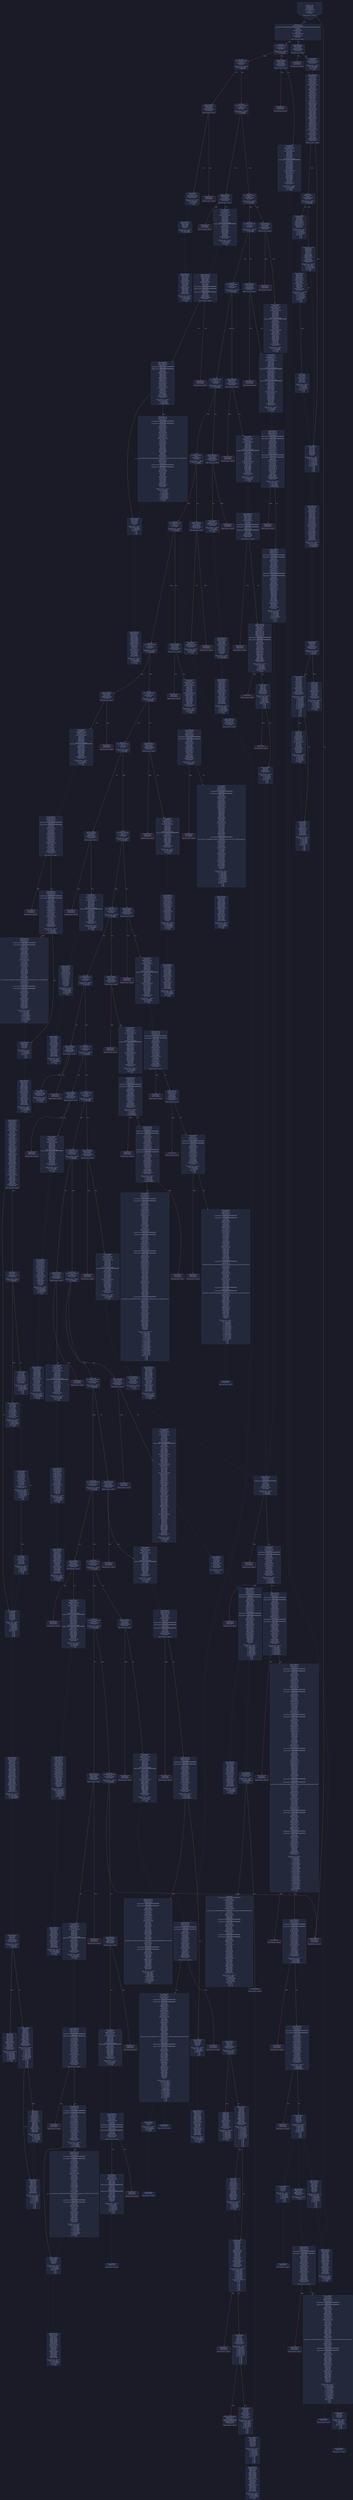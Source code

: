digraph G {
    node [shape=box, style="filled, rounded", color="#565f89", fontcolor="#c0caf5", fontname="Helvetica", fillcolor="#24283b"];
    edge [color="#414868", fontcolor="#c0caf5", fontname="Helvetica"];
    bgcolor="#1a1b26";
    0 [ label = "[00] PUSH1 80
[02] PUSH1 40
[04] MSTORE
[05] PUSH1 04
[07] CALLDATASIZE
[08] LT
[09] PUSH2 0149
[0c] JUMPI

Stack size req: 0, sizeΔ: 0
" shape = invhouse]
    1 [ label = "[0d] PUSH1 00
[0f] CALLDATALOAD
[10] PUSH29 0100000000000000000000000000000000000000000000000000000000
[2e] SWAP1
[2f] DIV
[30] PUSH4 ffffffff
[35] AND
[36] DUP1
[37] PUSH4 06fdde03
[3c] EQ
[3d] PUSH2 014e
[40] JUMPI

Stack size req: 0, sizeΔ: 1
"]
    2 [ label = "[41] DUP1
[42] PUSH4 095ea7b3
[47] EQ
[48] PUSH2 01de
[4b] JUMPI

Stack size req: 1, sizeΔ: 0
Entry->Op usage:
	0->71:EQ:1
"]
    3 [ label = "[4c] DUP1
[4d] PUSH4 18160ddd
[52] EQ
[53] PUSH2 0243
[56] JUMPI

Stack size req: 1, sizeΔ: 0
Entry->Op usage:
	0->82:EQ:1
"]
    4 [ label = "[57] DUP1
[58] PUSH4 1a79bbef
[5d] EQ
[5e] PUSH2 026e
[61] JUMPI

Stack size req: 1, sizeΔ: 0
Entry->Op usage:
	0->93:EQ:1
"]
    5 [ label = "[62] DUP1
[63] PUSH4 1e1781af
[68] EQ
[69] PUSH2 02c9
[6c] JUMPI

Stack size req: 1, sizeΔ: 0
Entry->Op usage:
	0->104:EQ:1
"]
    6 [ label = "[6d] DUP1
[6e] PUSH4 23b872dd
[73] EQ
[74] PUSH2 0318
[77] JUMPI

Stack size req: 1, sizeΔ: 0
Entry->Op usage:
	0->115:EQ:1
"]
    7 [ label = "[78] DUP1
[79] PUSH4 285a9b32
[7e] EQ
[7f] PUSH2 039d
[82] JUMPI

Stack size req: 1, sizeΔ: 0
Entry->Op usage:
	0->126:EQ:1
"]
    8 [ label = "[83] DUP1
[84] PUSH4 313ce567
[89] EQ
[8a] PUSH2 03ea
[8d] JUMPI

Stack size req: 1, sizeΔ: 0
Entry->Op usage:
	0->137:EQ:1
"]
    9 [ label = "[8e] DUP1
[8f] PUSH4 3cfe6731
[94] EQ
[95] PUSH2 041b
[98] JUMPI

Stack size req: 1, sizeΔ: 0
Entry->Op usage:
	0->148:EQ:1
"]
    10 [ label = "[99] DUP1
[9a] PUSH4 42966c68
[9f] EQ
[a0] PUSH2 0432
[a3] JUMPI

Stack size req: 1, sizeΔ: 0
Entry->Op usage:
	0->159:EQ:1
"]
    11 [ label = "[a4] DUP1
[a5] PUSH4 6226d4b2
[aa] EQ
[ab] PUSH2 0477
[ae] JUMPI

Stack size req: 1, sizeΔ: 0
Entry->Op usage:
	0->170:EQ:1
"]
    12 [ label = "[af] DUP1
[b0] PUSH4 63a846f8
[b5] EQ
[b6] PUSH2 04d2
[b9] JUMPI

Stack size req: 1, sizeΔ: 0
Entry->Op usage:
	0->181:EQ:1
"]
    13 [ label = "[ba] DUP1
[bb] PUSH4 70a08231
[c0] EQ
[c1] PUSH2 052d
[c4] JUMPI

Stack size req: 1, sizeΔ: 0
Entry->Op usage:
	0->192:EQ:1
"]
    14 [ label = "[c5] DUP1
[c6] PUSH4 79c65068
[cb] EQ
[cc] PUSH2 0584
[cf] JUMPI

Stack size req: 1, sizeΔ: 0
Entry->Op usage:
	0->203:EQ:1
"]
    15 [ label = "[d0] DUP1
[d1] PUSH4 79cc6790
[d6] EQ
[d7] PUSH2 05d1
[da] JUMPI

Stack size req: 1, sizeΔ: 0
Entry->Op usage:
	0->214:EQ:1
"]
    16 [ label = "[db] DUP1
[dc] PUSH4 95d89b41
[e1] EQ
[e2] PUSH2 0636
[e5] JUMPI

Stack size req: 1, sizeΔ: 0
Entry->Op usage:
	0->225:EQ:1
"]
    17 [ label = "[e6] DUP1
[e7] PUSH4 9ed153c0
[ec] EQ
[ed] PUSH2 06c6
[f0] JUMPI

Stack size req: 1, sizeΔ: 0
Entry->Op usage:
	0->236:EQ:1
"]
    18 [ label = "[f1] DUP1
[f2] PUSH4 a9059cbb
[f7] EQ
[f8] PUSH2 0721
[fb] JUMPI

Stack size req: 1, sizeΔ: 0
Entry->Op usage:
	0->247:EQ:1
"]
    19 [ label = "[fc] DUP1
[fd] PUSH4 b414d4b6
[0102] EQ
[0103] PUSH2 076e
[0106] JUMPI

Stack size req: 1, sizeΔ: 0
Entry->Op usage:
	0->258:EQ:1
"]
    20 [ label = "[0107] DUP1
[0108] PUSH4 cae9ca51
[010d] EQ
[010e] PUSH2 07c9
[0111] JUMPI

Stack size req: 1, sizeΔ: 0
Entry->Op usage:
	0->269:EQ:1
"]
    21 [ label = "[0112] DUP1
[0113] PUSH4 cdaeb47d
[0118] EQ
[0119] PUSH2 0874
[011c] JUMPI

Stack size req: 1, sizeΔ: 0
Entry->Op usage:
	0->280:EQ:1
"]
    22 [ label = "[011d] DUP1
[011e] PUSH4 dd62ed3e
[0123] EQ
[0124] PUSH2 08cf
[0127] JUMPI

Stack size req: 1, sizeΔ: 0
Entry->Op usage:
	0->291:EQ:1
"]
    23 [ label = "[0128] DUP1
[0129] PUSH4 e724529c
[012e] EQ
[012f] PUSH2 0946
[0132] JUMPI

Stack size req: 1, sizeΔ: 0
Entry->Op usage:
	0->302:EQ:1
"]
    24 [ label = "[0133] DUP1
[0134] PUSH4 ef0a14f8
[0139] EQ
[013a] PUSH2 0995
[013d] JUMPI

Stack size req: 1, sizeΔ: 0
Entry->Op usage:
	0->313:EQ:1
"]
    25 [ label = "[013e] DUP1
[013f] PUSH4 f2fde38b
[0144] EQ
[0145] PUSH2 09f0
[0148] JUMPI

Stack size req: 1, sizeΔ: 0
Entry->Op usage:
	0->324:EQ:1
"]
    26 [ label = "[0149] JUMPDEST
[014a] PUSH1 00
[014c] DUP1
[014d] REVERT

Stack size req: 0, sizeΔ: 0
" color = "red"]
    27 [ label = "[014e] JUMPDEST
[014f] CALLVALUE
[0150] DUP1
[0151] ISZERO
[0152] PUSH2 015a
[0155] JUMPI

Stack size req: 0, sizeΔ: 1
"]
    28 [ label = "[0156] PUSH1 00
[0158] DUP1
[0159] REVERT

Stack size req: 0, sizeΔ: 0
" color = "red"]
    29 [ label = "[015a] JUMPDEST
[015b] POP
[015c] PUSH2 0163
[015f] PUSH2 0a33
[0162] JUMP

Stack size req: 1, sizeΔ: 0
Entry->Op usage:
	0->347:POP:0
Entry->Exit:
	0->😵
"]
    30 [ label = "[0163] JUMPDEST
[0164] PUSH1 40
[0166] MLOAD
[0167] DUP1
[0168] DUP1
[0169] PUSH1 20
[016b] ADD
[016c] DUP3
[016d] DUP2
[016e] SUB
[016f] DUP3
[0170] MSTORE
[0171] DUP4
[0172] DUP2
[0173] DUP2
[0174] MLOAD
[0175] DUP2
[0176] MSTORE
[0177] PUSH1 20
[0179] ADD
[017a] SWAP2
[017b] POP
[017c] DUP1
[017d] MLOAD
[017e] SWAP1
[017f] PUSH1 20
[0181] ADD
[0182] SWAP1
[0183] DUP1
[0184] DUP4
[0185] DUP4
[0186] PUSH1 00

Stack size req: 1, sizeΔ: 9
Entry->Op usage:
	0->372:MLOAD:0
	0->381:MLOAD:0
	0->385:ADD:1
"]
    31 [ label = "[0188] JUMPDEST
[0189] DUP4
[018a] DUP2
[018b] LT
[018c] ISZERO
[018d] PUSH2 01a3
[0190] JUMPI

Stack size req: 4, sizeΔ: 0
Entry->Op usage:
	0->395:LT:0
	3->395:LT:1
"]
    32 [ label = "[0191] DUP1
[0192] DUP3
[0193] ADD
[0194] MLOAD
[0195] DUP2
[0196] DUP5
[0197] ADD
[0198] MSTORE
[0199] PUSH1 20
[019b] DUP2
[019c] ADD
[019d] SWAP1
[019e] POP
[019f] PUSH2 0188
[01a2] JUMP

Stack size req: 3, sizeΔ: 0
Entry->Op usage:
	0->403:ADD:1
	0->407:ADD:1
	0->412:ADD:0
	0->414:POP:0
	1->403:ADD:0
	2->407:ADD:0
Entry->Exit:
	0->😵
"]
    33 [ label = "[01a3] JUMPDEST
[01a4] POP
[01a5] POP
[01a6] POP
[01a7] POP
[01a8] SWAP1
[01a9] POP
[01aa] SWAP1
[01ab] DUP2
[01ac] ADD
[01ad] SWAP1
[01ae] PUSH1 1f
[01b0] AND
[01b1] DUP1
[01b2] ISZERO
[01b3] PUSH2 01d0
[01b6] JUMPI

Stack size req: 7, sizeΔ: -5
Entry->Op usage:
	0->420:POP:0
	1->421:POP:0
	2->422:POP:0
	3->423:POP:0
	4->428:ADD:0
	4->432:AND:1
	4->434:ISZERO:0
	5->425:POP:0
	6->428:ADD:1
Entry->Exit:
	0->😵
	1->😵
	2->😵
	3->😵
	4->0
	5->😵
	6->😵
"]
    34 [ label = "[01b7] DUP1
[01b8] DUP3
[01b9] SUB
[01ba] DUP1
[01bb] MLOAD
[01bc] PUSH1 01
[01be] DUP4
[01bf] PUSH1 20
[01c1] SUB
[01c2] PUSH2 0100
[01c5] EXP
[01c6] SUB
[01c7] NOT
[01c8] AND
[01c9] DUP2
[01ca] MSTORE
[01cb] PUSH1 20
[01cd] ADD
[01ce] SWAP2
[01cf] POP

Stack size req: 2, sizeΔ: 0
Entry->Op usage:
	0->441:SUB:1
	0->449:SUB:1
	1->441:SUB:0
	1->463:POP:0
Entry->Exit:
	1->😵
"]
    35 [ label = "[01d0] JUMPDEST
[01d1] POP
[01d2] SWAP3
[01d3] POP
[01d4] POP
[01d5] POP
[01d6] PUSH1 40
[01d8] MLOAD
[01d9] DUP1
[01da] SWAP2
[01db] SUB
[01dc] SWAP1
[01dd] RETURN

Stack size req: 5, sizeΔ: -5
Entry->Op usage:
	0->465:POP:0
	1->475:SUB:0
	2->468:POP:0
	3->469:POP:0
	4->467:POP:0
Entry->Exit:
	0->😵
	1->😵
	2->😵
	3->😵
	4->😵
" color = "darkblue"]
    36 [ label = "[01de] JUMPDEST
[01df] CALLVALUE
[01e0] DUP1
[01e1] ISZERO
[01e2] PUSH2 01ea
[01e5] JUMPI

Stack size req: 0, sizeΔ: 1
"]
    37 [ label = "[01e6] PUSH1 00
[01e8] DUP1
[01e9] REVERT

Stack size req: 0, sizeΔ: 0
" color = "red"]
    38 [ label = "[01ea] JUMPDEST
[01eb] POP
[01ec] PUSH2 0229
[01ef] PUSH1 04
[01f1] DUP1
[01f2] CALLDATASIZE
[01f3] SUB
[01f4] DUP2
[01f5] ADD
[01f6] SWAP1
[01f7] DUP1
[01f8] DUP1
[01f9] CALLDATALOAD
[01fa] PUSH20 ffffffffffffffffffffffffffffffffffffffff
[020f] AND
[0210] SWAP1
[0211] PUSH1 20
[0213] ADD
[0214] SWAP1
[0215] SWAP3
[0216] SWAP2
[0217] SWAP1
[0218] DUP1
[0219] CALLDATALOAD
[021a] SWAP1
[021b] PUSH1 20
[021d] ADD
[021e] SWAP1
[021f] SWAP3
[0220] SWAP2
[0221] SWAP1
[0222] POP
[0223] POP
[0224] POP
[0225] PUSH2 0ad1
[0228] JUMP

Stack size req: 1, sizeΔ: 2
Entry->Op usage:
	0->491:POP:0
Entry->Exit:
	0->😵
"]
    39 [ label = "[0229] JUMPDEST
[022a] PUSH1 40
[022c] MLOAD
[022d] DUP1
[022e] DUP3
[022f] ISZERO
[0230] ISZERO
[0231] ISZERO
[0232] ISZERO
[0233] DUP2
[0234] MSTORE
[0235] PUSH1 20
[0237] ADD
[0238] SWAP2
[0239] POP
[023a] POP
[023b] PUSH1 40
[023d] MLOAD
[023e] DUP1
[023f] SWAP2
[0240] SUB
[0241] SWAP1
[0242] RETURN

Stack size req: 1, sizeΔ: -1
Entry->Op usage:
	0->559:ISZERO:0
	0->569:POP:0
Entry->Exit:
	0->😵
" color = "darkblue"]
    40 [ label = "[0243] JUMPDEST
[0244] CALLVALUE
[0245] DUP1
[0246] ISZERO
[0247] PUSH2 024f
[024a] JUMPI

Stack size req: 0, sizeΔ: 1
"]
    41 [ label = "[024b] PUSH1 00
[024d] DUP1
[024e] REVERT

Stack size req: 0, sizeΔ: 0
" color = "red"]
    42 [ label = "[024f] JUMPDEST
[0250] POP
[0251] PUSH2 0258
[0254] PUSH2 0b5e
[0257] JUMP

Stack size req: 1, sizeΔ: 0
Entry->Op usage:
	0->592:POP:0
Entry->Exit:
	0->😵
"]
    43 [ label = "[0258] JUMPDEST
[0259] PUSH1 40
[025b] MLOAD
[025c] DUP1
[025d] DUP3
[025e] DUP2
[025f] MSTORE
[0260] PUSH1 20
[0262] ADD
[0263] SWAP2
[0264] POP
[0265] POP
[0266] PUSH1 40
[0268] MLOAD
[0269] DUP1
[026a] SWAP2
[026b] SUB
[026c] SWAP1
[026d] RETURN

Stack size req: 1, sizeΔ: -1
Entry->Op usage:
	0->607:MSTORE:1
	0->612:POP:0
Entry->Exit:
	0->😵
" color = "darkblue"]
    44 [ label = "[026e] JUMPDEST
[026f] CALLVALUE
[0270] DUP1
[0271] ISZERO
[0272] PUSH2 027a
[0275] JUMPI

Stack size req: 0, sizeΔ: 1
"]
    45 [ label = "[0276] PUSH1 00
[0278] DUP1
[0279] REVERT

Stack size req: 0, sizeΔ: 0
" color = "red"]
    46 [ label = "[027a] JUMPDEST
[027b] POP
[027c] PUSH2 02af
[027f] PUSH1 04
[0281] DUP1
[0282] CALLDATASIZE
[0283] SUB
[0284] DUP2
[0285] ADD
[0286] SWAP1
[0287] DUP1
[0288] DUP1
[0289] CALLDATALOAD
[028a] PUSH20 ffffffffffffffffffffffffffffffffffffffff
[029f] AND
[02a0] SWAP1
[02a1] PUSH1 20
[02a3] ADD
[02a4] SWAP1
[02a5] SWAP3
[02a6] SWAP2
[02a7] SWAP1
[02a8] POP
[02a9] POP
[02aa] POP
[02ab] PUSH2 0b64
[02ae] JUMP

Stack size req: 1, sizeΔ: 1
Entry->Op usage:
	0->635:POP:0
Entry->Exit:
	0->😵
"]
    47 [ label = "[02af] JUMPDEST
[02b0] PUSH1 40
[02b2] MLOAD
[02b3] DUP1
[02b4] DUP3
[02b5] ISZERO
[02b6] ISZERO
[02b7] ISZERO
[02b8] ISZERO
[02b9] DUP2
[02ba] MSTORE
[02bb] PUSH1 20
[02bd] ADD
[02be] SWAP2
[02bf] POP
[02c0] POP
[02c1] PUSH1 40
[02c3] MLOAD
[02c4] DUP1
[02c5] SWAP2
[02c6] SUB
[02c7] SWAP1
[02c8] RETURN

Stack size req: 1, sizeΔ: -1
Entry->Op usage:
	0->693:ISZERO:0
	0->703:POP:0
Entry->Exit:
	0->😵
" color = "darkblue"]
    48 [ label = "[02c9] JUMPDEST
[02ca] CALLVALUE
[02cb] DUP1
[02cc] ISZERO
[02cd] PUSH2 02d5
[02d0] JUMPI

Stack size req: 0, sizeΔ: 1
"]
    49 [ label = "[02d1] PUSH1 00
[02d3] DUP1
[02d4] REVERT

Stack size req: 0, sizeΔ: 0
" color = "red"]
    50 [ label = "[02d5] JUMPDEST
[02d6] POP
[02d7] PUSH2 0316
[02da] PUSH1 04
[02dc] DUP1
[02dd] CALLDATASIZE
[02de] SUB
[02df] DUP2
[02e0] ADD
[02e1] SWAP1
[02e2] DUP1
[02e3] DUP1
[02e4] CALLDATALOAD
[02e5] PUSH20 ffffffffffffffffffffffffffffffffffffffff
[02fa] AND
[02fb] SWAP1
[02fc] PUSH1 20
[02fe] ADD
[02ff] SWAP1
[0300] SWAP3
[0301] SWAP2
[0302] SWAP1
[0303] DUP1
[0304] CALLDATALOAD
[0305] ISZERO
[0306] ISZERO
[0307] SWAP1
[0308] PUSH1 20
[030a] ADD
[030b] SWAP1
[030c] SWAP3
[030d] SWAP2
[030e] SWAP1
[030f] POP
[0310] POP
[0311] POP
[0312] PUSH2 0cda
[0315] JUMP

Stack size req: 1, sizeΔ: 2
Entry->Op usage:
	0->726:POP:0
Entry->Exit:
	0->😵
"]
    51 [ label = "[0316] JUMPDEST
[0317] STOP

Stack size req: 0, sizeΔ: 0
" color = "darkblue"]
    52 [ label = "[0318] JUMPDEST
[0319] CALLVALUE
[031a] DUP1
[031b] ISZERO
[031c] PUSH2 0324
[031f] JUMPI

Stack size req: 0, sizeΔ: 1
"]
    53 [ label = "[0320] PUSH1 00
[0322] DUP1
[0323] REVERT

Stack size req: 0, sizeΔ: 0
" color = "red"]
    54 [ label = "[0324] JUMPDEST
[0325] POP
[0326] PUSH2 0383
[0329] PUSH1 04
[032b] DUP1
[032c] CALLDATASIZE
[032d] SUB
[032e] DUP2
[032f] ADD
[0330] SWAP1
[0331] DUP1
[0332] DUP1
[0333] CALLDATALOAD
[0334] PUSH20 ffffffffffffffffffffffffffffffffffffffff
[0349] AND
[034a] SWAP1
[034b] PUSH1 20
[034d] ADD
[034e] SWAP1
[034f] SWAP3
[0350] SWAP2
[0351] SWAP1
[0352] DUP1
[0353] CALLDATALOAD
[0354] PUSH20 ffffffffffffffffffffffffffffffffffffffff
[0369] AND
[036a] SWAP1
[036b] PUSH1 20
[036d] ADD
[036e] SWAP1
[036f] SWAP3
[0370] SWAP2
[0371] SWAP1
[0372] DUP1
[0373] CALLDATALOAD
[0374] SWAP1
[0375] PUSH1 20
[0377] ADD
[0378] SWAP1
[0379] SWAP3
[037a] SWAP2
[037b] SWAP1
[037c] POP
[037d] POP
[037e] POP
[037f] PUSH2 0dfe
[0382] JUMP

Stack size req: 1, sizeΔ: 3
Entry->Op usage:
	0->805:POP:0
Entry->Exit:
	0->😵
"]
    55 [ label = "[0383] JUMPDEST
[0384] PUSH1 40
[0386] MLOAD
[0387] DUP1
[0388] DUP3
[0389] ISZERO
[038a] ISZERO
[038b] ISZERO
[038c] ISZERO
[038d] DUP2
[038e] MSTORE
[038f] PUSH1 20
[0391] ADD
[0392] SWAP2
[0393] POP
[0394] POP
[0395] PUSH1 40
[0397] MLOAD
[0398] DUP1
[0399] SWAP2
[039a] SUB
[039b] SWAP1
[039c] RETURN

Stack size req: 1, sizeΔ: -1
Entry->Op usage:
	0->905:ISZERO:0
	0->915:POP:0
Entry->Exit:
	0->😵
" color = "darkblue"]
    56 [ label = "[039d] JUMPDEST
[039e] CALLVALUE
[039f] DUP1
[03a0] ISZERO
[03a1] PUSH2 03a9
[03a4] JUMPI

Stack size req: 0, sizeΔ: 1
"]
    57 [ label = "[03a5] PUSH1 00
[03a7] DUP1
[03a8] REVERT

Stack size req: 0, sizeΔ: 0
" color = "red"]
    58 [ label = "[03a9] JUMPDEST
[03aa] POP
[03ab] PUSH2 03e8
[03ae] PUSH1 04
[03b0] DUP1
[03b1] CALLDATASIZE
[03b2] SUB
[03b3] DUP2
[03b4] ADD
[03b5] SWAP1
[03b6] DUP1
[03b7] DUP1
[03b8] CALLDATALOAD
[03b9] PUSH20 ffffffffffffffffffffffffffffffffffffffff
[03ce] AND
[03cf] SWAP1
[03d0] PUSH1 20
[03d2] ADD
[03d3] SWAP1
[03d4] SWAP3
[03d5] SWAP2
[03d6] SWAP1
[03d7] DUP1
[03d8] CALLDATALOAD
[03d9] SWAP1
[03da] PUSH1 20
[03dc] ADD
[03dd] SWAP1
[03de] SWAP3
[03df] SWAP2
[03e0] SWAP1
[03e1] POP
[03e2] POP
[03e3] POP
[03e4] PUSH2 0f2b
[03e7] JUMP

Stack size req: 1, sizeΔ: 2
Entry->Op usage:
	0->938:POP:0
Entry->Exit:
	0->😵
"]
    59 [ label = "[03e8] JUMPDEST
[03e9] STOP

Stack size req: 0, sizeΔ: 0
" color = "darkblue"]
    60 [ label = "[03ea] JUMPDEST
[03eb] CALLVALUE
[03ec] DUP1
[03ed] ISZERO
[03ee] PUSH2 03f6
[03f1] JUMPI

Stack size req: 0, sizeΔ: 1
"]
    61 [ label = "[03f2] PUSH1 00
[03f4] DUP1
[03f5] REVERT

Stack size req: 0, sizeΔ: 0
" color = "red"]
    62 [ label = "[03f6] JUMPDEST
[03f7] POP
[03f8] PUSH2 03ff
[03fb] PUSH2 1002
[03fe] JUMP

Stack size req: 1, sizeΔ: 0
Entry->Op usage:
	0->1015:POP:0
Entry->Exit:
	0->😵
"]
    63 [ label = "[03ff] JUMPDEST
[0400] PUSH1 40
[0402] MLOAD
[0403] DUP1
[0404] DUP3
[0405] PUSH1 ff
[0407] AND
[0408] PUSH1 ff
[040a] AND
[040b] DUP2
[040c] MSTORE
[040d] PUSH1 20
[040f] ADD
[0410] SWAP2
[0411] POP
[0412] POP
[0413] PUSH1 40
[0415] MLOAD
[0416] DUP1
[0417] SWAP2
[0418] SUB
[0419] SWAP1
[041a] RETURN

Stack size req: 1, sizeΔ: -1
Entry->Op usage:
	0->1031:AND:1
	0->1034:AND:1
	0->1036:MSTORE:1
	0->1041:POP:0
Entry->Exit:
	0->😵
" color = "darkblue"]
    64 [ label = "[041b] JUMPDEST
[041c] CALLVALUE
[041d] DUP1
[041e] ISZERO
[041f] PUSH2 0427
[0422] JUMPI

Stack size req: 0, sizeΔ: 1
"]
    65 [ label = "[0423] PUSH1 00
[0425] DUP1
[0426] REVERT

Stack size req: 0, sizeΔ: 0
" color = "red"]
    66 [ label = "[0427] JUMPDEST
[0428] POP
[0429] PUSH2 0430
[042c] PUSH2 1015
[042f] JUMP

Stack size req: 1, sizeΔ: 0
Entry->Op usage:
	0->1064:POP:0
Entry->Exit:
	0->😵
"]
    67 [ label = "[0430] JUMPDEST
[0431] STOP

Stack size req: 0, sizeΔ: 0
" color = "darkblue"]
    68 [ label = "[0432] JUMPDEST
[0433] CALLVALUE
[0434] DUP1
[0435] ISZERO
[0436] PUSH2 043e
[0439] JUMPI

Stack size req: 0, sizeΔ: 1
"]
    69 [ label = "[043a] PUSH1 00
[043c] DUP1
[043d] REVERT

Stack size req: 0, sizeΔ: 0
" color = "red"]
    70 [ label = "[043e] JUMPDEST
[043f] POP
[0440] PUSH2 045d
[0443] PUSH1 04
[0445] DUP1
[0446] CALLDATASIZE
[0447] SUB
[0448] DUP2
[0449] ADD
[044a] SWAP1
[044b] DUP1
[044c] DUP1
[044d] CALLDATALOAD
[044e] SWAP1
[044f] PUSH1 20
[0451] ADD
[0452] SWAP1
[0453] SWAP3
[0454] SWAP2
[0455] SWAP1
[0456] POP
[0457] POP
[0458] POP
[0459] PUSH2 1022
[045c] JUMP

Stack size req: 1, sizeΔ: 1
Entry->Op usage:
	0->1087:POP:0
Entry->Exit:
	0->😵
"]
    71 [ label = "[045d] JUMPDEST
[045e] PUSH1 40
[0460] MLOAD
[0461] DUP1
[0462] DUP3
[0463] ISZERO
[0464] ISZERO
[0465] ISZERO
[0466] ISZERO
[0467] DUP2
[0468] MSTORE
[0469] PUSH1 20
[046b] ADD
[046c] SWAP2
[046d] POP
[046e] POP
[046f] PUSH1 40
[0471] MLOAD
[0472] DUP1
[0473] SWAP2
[0474] SUB
[0475] SWAP1
[0476] RETURN

Stack size req: 1, sizeΔ: -1
Entry->Op usage:
	0->1123:ISZERO:0
	0->1133:POP:0
Entry->Exit:
	0->😵
" color = "darkblue"]
    72 [ label = "[0477] JUMPDEST
[0478] CALLVALUE
[0479] DUP1
[047a] ISZERO
[047b] PUSH2 0483
[047e] JUMPI

Stack size req: 0, sizeΔ: 1
"]
    73 [ label = "[047f] PUSH1 00
[0481] DUP1
[0482] REVERT

Stack size req: 0, sizeΔ: 0
" color = "red"]
    74 [ label = "[0483] JUMPDEST
[0484] POP
[0485] PUSH2 04b8
[0488] PUSH1 04
[048a] DUP1
[048b] CALLDATASIZE
[048c] SUB
[048d] DUP2
[048e] ADD
[048f] SWAP1
[0490] DUP1
[0491] DUP1
[0492] CALLDATALOAD
[0493] PUSH20 ffffffffffffffffffffffffffffffffffffffff
[04a8] AND
[04a9] SWAP1
[04aa] PUSH1 20
[04ac] ADD
[04ad] SWAP1
[04ae] SWAP3
[04af] SWAP2
[04b0] SWAP1
[04b1] POP
[04b2] POP
[04b3] POP
[04b4] PUSH2 1126
[04b7] JUMP

Stack size req: 1, sizeΔ: 1
Entry->Op usage:
	0->1156:POP:0
Entry->Exit:
	0->😵
"]
    75 [ label = "[04b8] JUMPDEST
[04b9] PUSH1 40
[04bb] MLOAD
[04bc] DUP1
[04bd] DUP3
[04be] ISZERO
[04bf] ISZERO
[04c0] ISZERO
[04c1] ISZERO
[04c2] DUP2
[04c3] MSTORE
[04c4] PUSH1 20
[04c6] ADD
[04c7] SWAP2
[04c8] POP
[04c9] POP
[04ca] PUSH1 40
[04cc] MLOAD
[04cd] DUP1
[04ce] SWAP2
[04cf] SUB
[04d0] SWAP1
[04d1] RETURN

Stack size req: 1, sizeΔ: -1
Entry->Op usage:
	0->1214:ISZERO:0
	0->1224:POP:0
Entry->Exit:
	0->😵
" color = "darkblue"]
    76 [ label = "[04d2] JUMPDEST
[04d3] CALLVALUE
[04d4] DUP1
[04d5] ISZERO
[04d6] PUSH2 04de
[04d9] JUMPI

Stack size req: 0, sizeΔ: 1
"]
    77 [ label = "[04da] PUSH1 00
[04dc] DUP1
[04dd] REVERT

Stack size req: 0, sizeΔ: 0
" color = "red"]
    78 [ label = "[04de] JUMPDEST
[04df] POP
[04e0] PUSH2 0513
[04e3] PUSH1 04
[04e5] DUP1
[04e6] CALLDATASIZE
[04e7] SUB
[04e8] DUP2
[04e9] ADD
[04ea] SWAP1
[04eb] DUP1
[04ec] DUP1
[04ed] CALLDATALOAD
[04ee] PUSH20 ffffffffffffffffffffffffffffffffffffffff
[0503] AND
[0504] SWAP1
[0505] PUSH1 20
[0507] ADD
[0508] SWAP1
[0509] SWAP3
[050a] SWAP2
[050b] SWAP1
[050c] POP
[050d] POP
[050e] POP
[050f] PUSH2 1298
[0512] JUMP

Stack size req: 1, sizeΔ: 1
Entry->Op usage:
	0->1247:POP:0
Entry->Exit:
	0->😵
"]
    79 [ label = "[0513] JUMPDEST
[0514] PUSH1 40
[0516] MLOAD
[0517] DUP1
[0518] DUP3
[0519] ISZERO
[051a] ISZERO
[051b] ISZERO
[051c] ISZERO
[051d] DUP2
[051e] MSTORE
[051f] PUSH1 20
[0521] ADD
[0522] SWAP2
[0523] POP
[0524] POP
[0525] PUSH1 40
[0527] MLOAD
[0528] DUP1
[0529] SWAP2
[052a] SUB
[052b] SWAP1
[052c] RETURN

Stack size req: 1, sizeΔ: -1
Entry->Op usage:
	0->1305:ISZERO:0
	0->1315:POP:0
Entry->Exit:
	0->😵
" color = "darkblue"]
    80 [ label = "[052d] JUMPDEST
[052e] CALLVALUE
[052f] DUP1
[0530] ISZERO
[0531] PUSH2 0539
[0534] JUMPI

Stack size req: 0, sizeΔ: 1
"]
    81 [ label = "[0535] PUSH1 00
[0537] DUP1
[0538] REVERT

Stack size req: 0, sizeΔ: 0
" color = "red"]
    82 [ label = "[0539] JUMPDEST
[053a] POP
[053b] PUSH2 056e
[053e] PUSH1 04
[0540] DUP1
[0541] CALLDATASIZE
[0542] SUB
[0543] DUP2
[0544] ADD
[0545] SWAP1
[0546] DUP1
[0547] DUP1
[0548] CALLDATALOAD
[0549] PUSH20 ffffffffffffffffffffffffffffffffffffffff
[055e] AND
[055f] SWAP1
[0560] PUSH1 20
[0562] ADD
[0563] SWAP1
[0564] SWAP3
[0565] SWAP2
[0566] SWAP1
[0567] POP
[0568] POP
[0569] POP
[056a] PUSH2 12b8
[056d] JUMP

Stack size req: 1, sizeΔ: 1
Entry->Op usage:
	0->1338:POP:0
Entry->Exit:
	0->😵
"]
    83 [ label = "[056e] JUMPDEST
[056f] PUSH1 40
[0571] MLOAD
[0572] DUP1
[0573] DUP3
[0574] DUP2
[0575] MSTORE
[0576] PUSH1 20
[0578] ADD
[0579] SWAP2
[057a] POP
[057b] POP
[057c] PUSH1 40
[057e] MLOAD
[057f] DUP1
[0580] SWAP2
[0581] SUB
[0582] SWAP1
[0583] RETURN

Stack size req: 1, sizeΔ: -1
Entry->Op usage:
	0->1397:MSTORE:1
	0->1402:POP:0
Entry->Exit:
	0->😵
" color = "darkblue"]
    84 [ label = "[0584] JUMPDEST
[0585] CALLVALUE
[0586] DUP1
[0587] ISZERO
[0588] PUSH2 0590
[058b] JUMPI

Stack size req: 0, sizeΔ: 1
"]
    85 [ label = "[058c] PUSH1 00
[058e] DUP1
[058f] REVERT

Stack size req: 0, sizeΔ: 0
" color = "red"]
    86 [ label = "[0590] JUMPDEST
[0591] POP
[0592] PUSH2 05cf
[0595] PUSH1 04
[0597] DUP1
[0598] CALLDATASIZE
[0599] SUB
[059a] DUP2
[059b] ADD
[059c] SWAP1
[059d] DUP1
[059e] DUP1
[059f] CALLDATALOAD
[05a0] PUSH20 ffffffffffffffffffffffffffffffffffffffff
[05b5] AND
[05b6] SWAP1
[05b7] PUSH1 20
[05b9] ADD
[05ba] SWAP1
[05bb] SWAP3
[05bc] SWAP2
[05bd] SWAP1
[05be] DUP1
[05bf] CALLDATALOAD
[05c0] SWAP1
[05c1] PUSH1 20
[05c3] ADD
[05c4] SWAP1
[05c5] SWAP3
[05c6] SWAP2
[05c7] SWAP1
[05c8] POP
[05c9] POP
[05ca] POP
[05cb] PUSH2 12d0
[05ce] JUMP

Stack size req: 1, sizeΔ: 2
Entry->Op usage:
	0->1425:POP:0
Entry->Exit:
	0->😵
"]
    87 [ label = "[05cf] JUMPDEST
[05d0] STOP

Stack size req: 0, sizeΔ: 0
" color = "darkblue"]
    88 [ label = "[05d1] JUMPDEST
[05d2] CALLVALUE
[05d3] DUP1
[05d4] ISZERO
[05d5] PUSH2 05dd
[05d8] JUMPI

Stack size req: 0, sizeΔ: 1
"]
    89 [ label = "[05d9] PUSH1 00
[05db] DUP1
[05dc] REVERT

Stack size req: 0, sizeΔ: 0
" color = "red"]
    90 [ label = "[05dd] JUMPDEST
[05de] POP
[05df] PUSH2 061c
[05e2] PUSH1 04
[05e4] DUP1
[05e5] CALLDATASIZE
[05e6] SUB
[05e7] DUP2
[05e8] ADD
[05e9] SWAP1
[05ea] DUP1
[05eb] DUP1
[05ec] CALLDATALOAD
[05ed] PUSH20 ffffffffffffffffffffffffffffffffffffffff
[0602] AND
[0603] SWAP1
[0604] PUSH1 20
[0606] ADD
[0607] SWAP1
[0608] SWAP3
[0609] SWAP2
[060a] SWAP1
[060b] DUP1
[060c] CALLDATALOAD
[060d] SWAP1
[060e] PUSH1 20
[0610] ADD
[0611] SWAP1
[0612] SWAP3
[0613] SWAP2
[0614] SWAP1
[0615] POP
[0616] POP
[0617] POP
[0618] PUSH2 149a
[061b] JUMP

Stack size req: 1, sizeΔ: 2
Entry->Op usage:
	0->1502:POP:0
Entry->Exit:
	0->😵
"]
    91 [ label = "[061c] JUMPDEST
[061d] PUSH1 40
[061f] MLOAD
[0620] DUP1
[0621] DUP3
[0622] ISZERO
[0623] ISZERO
[0624] ISZERO
[0625] ISZERO
[0626] DUP2
[0627] MSTORE
[0628] PUSH1 20
[062a] ADD
[062b] SWAP2
[062c] POP
[062d] POP
[062e] PUSH1 40
[0630] MLOAD
[0631] DUP1
[0632] SWAP2
[0633] SUB
[0634] SWAP1
[0635] RETURN

Stack size req: 1, sizeΔ: -1
Entry->Op usage:
	0->1570:ISZERO:0
	0->1580:POP:0
Entry->Exit:
	0->😵
" color = "darkblue"]
    92 [ label = "[0636] JUMPDEST
[0637] CALLVALUE
[0638] DUP1
[0639] ISZERO
[063a] PUSH2 0642
[063d] JUMPI

Stack size req: 0, sizeΔ: 1
"]
    93 [ label = "[063e] PUSH1 00
[0640] DUP1
[0641] REVERT

Stack size req: 0, sizeΔ: 0
" color = "red"]
    94 [ label = "[0642] JUMPDEST
[0643] POP
[0644] PUSH2 064b
[0647] PUSH2 16b4
[064a] JUMP

Stack size req: 1, sizeΔ: 0
Entry->Op usage:
	0->1603:POP:0
Entry->Exit:
	0->😵
"]
    95 [ label = "[064b] JUMPDEST
[064c] PUSH1 40
[064e] MLOAD
[064f] DUP1
[0650] DUP1
[0651] PUSH1 20
[0653] ADD
[0654] DUP3
[0655] DUP2
[0656] SUB
[0657] DUP3
[0658] MSTORE
[0659] DUP4
[065a] DUP2
[065b] DUP2
[065c] MLOAD
[065d] DUP2
[065e] MSTORE
[065f] PUSH1 20
[0661] ADD
[0662] SWAP2
[0663] POP
[0664] DUP1
[0665] MLOAD
[0666] SWAP1
[0667] PUSH1 20
[0669] ADD
[066a] SWAP1
[066b] DUP1
[066c] DUP4
[066d] DUP4
[066e] PUSH1 00

Stack size req: 1, sizeΔ: 9
Entry->Op usage:
	0->1628:MLOAD:0
	0->1637:MLOAD:0
	0->1641:ADD:1
"]
    96 [ label = "[0670] JUMPDEST
[0671] DUP4
[0672] DUP2
[0673] LT
[0674] ISZERO
[0675] PUSH2 068b
[0678] JUMPI

Stack size req: 4, sizeΔ: 0
Entry->Op usage:
	0->1651:LT:0
	3->1651:LT:1
"]
    97 [ label = "[0679] DUP1
[067a] DUP3
[067b] ADD
[067c] MLOAD
[067d] DUP2
[067e] DUP5
[067f] ADD
[0680] MSTORE
[0681] PUSH1 20
[0683] DUP2
[0684] ADD
[0685] SWAP1
[0686] POP
[0687] PUSH2 0670
[068a] JUMP

Stack size req: 3, sizeΔ: 0
Entry->Op usage:
	0->1659:ADD:1
	0->1663:ADD:1
	0->1668:ADD:0
	0->1670:POP:0
	1->1659:ADD:0
	2->1663:ADD:0
Entry->Exit:
	0->😵
"]
    98 [ label = "[068b] JUMPDEST
[068c] POP
[068d] POP
[068e] POP
[068f] POP
[0690] SWAP1
[0691] POP
[0692] SWAP1
[0693] DUP2
[0694] ADD
[0695] SWAP1
[0696] PUSH1 1f
[0698] AND
[0699] DUP1
[069a] ISZERO
[069b] PUSH2 06b8
[069e] JUMPI

Stack size req: 7, sizeΔ: -5
Entry->Op usage:
	0->1676:POP:0
	1->1677:POP:0
	2->1678:POP:0
	3->1679:POP:0
	4->1684:ADD:0
	4->1688:AND:1
	4->1690:ISZERO:0
	5->1681:POP:0
	6->1684:ADD:1
Entry->Exit:
	0->😵
	1->😵
	2->😵
	3->😵
	4->0
	5->😵
	6->😵
"]
    99 [ label = "[069f] DUP1
[06a0] DUP3
[06a1] SUB
[06a2] DUP1
[06a3] MLOAD
[06a4] PUSH1 01
[06a6] DUP4
[06a7] PUSH1 20
[06a9] SUB
[06aa] PUSH2 0100
[06ad] EXP
[06ae] SUB
[06af] NOT
[06b0] AND
[06b1] DUP2
[06b2] MSTORE
[06b3] PUSH1 20
[06b5] ADD
[06b6] SWAP2
[06b7] POP

Stack size req: 2, sizeΔ: 0
Entry->Op usage:
	0->1697:SUB:1
	0->1705:SUB:1
	1->1697:SUB:0
	1->1719:POP:0
Entry->Exit:
	1->😵
"]
    100 [ label = "[06b8] JUMPDEST
[06b9] POP
[06ba] SWAP3
[06bb] POP
[06bc] POP
[06bd] POP
[06be] PUSH1 40
[06c0] MLOAD
[06c1] DUP1
[06c2] SWAP2
[06c3] SUB
[06c4] SWAP1
[06c5] RETURN

Stack size req: 5, sizeΔ: -5
Entry->Op usage:
	0->1721:POP:0
	1->1731:SUB:0
	2->1724:POP:0
	3->1725:POP:0
	4->1723:POP:0
Entry->Exit:
	0->😵
	1->😵
	2->😵
	3->😵
	4->😵
" color = "darkblue"]
    101 [ label = "[06c6] JUMPDEST
[06c7] CALLVALUE
[06c8] DUP1
[06c9] ISZERO
[06ca] PUSH2 06d2
[06cd] JUMPI

Stack size req: 0, sizeΔ: 1
"]
    102 [ label = "[06ce] PUSH1 00
[06d0] DUP1
[06d1] REVERT

Stack size req: 0, sizeΔ: 0
" color = "red"]
    103 [ label = "[06d2] JUMPDEST
[06d3] POP
[06d4] PUSH2 0707
[06d7] PUSH1 04
[06d9] DUP1
[06da] CALLDATASIZE
[06db] SUB
[06dc] DUP2
[06dd] ADD
[06de] SWAP1
[06df] DUP1
[06e0] DUP1
[06e1] CALLDATALOAD
[06e2] PUSH20 ffffffffffffffffffffffffffffffffffffffff
[06f7] AND
[06f8] SWAP1
[06f9] PUSH1 20
[06fb] ADD
[06fc] SWAP1
[06fd] SWAP3
[06fe] SWAP2
[06ff] SWAP1
[0700] POP
[0701] POP
[0702] POP
[0703] PUSH2 1752
[0706] JUMP

Stack size req: 1, sizeΔ: 1
Entry->Op usage:
	0->1747:POP:0
Entry->Exit:
	0->😵
"]
    104 [ label = "[0707] JUMPDEST
[0708] PUSH1 40
[070a] MLOAD
[070b] DUP1
[070c] DUP3
[070d] ISZERO
[070e] ISZERO
[070f] ISZERO
[0710] ISZERO
[0711] DUP2
[0712] MSTORE
[0713] PUSH1 20
[0715] ADD
[0716] SWAP2
[0717] POP
[0718] POP
[0719] PUSH1 40
[071b] MLOAD
[071c] DUP1
[071d] SWAP2
[071e] SUB
[071f] SWAP1
[0720] RETURN

Stack size req: 1, sizeΔ: -1
Entry->Op usage:
	0->1805:ISZERO:0
	0->1815:POP:0
Entry->Exit:
	0->😵
" color = "darkblue"]
    105 [ label = "[0721] JUMPDEST
[0722] CALLVALUE
[0723] DUP1
[0724] ISZERO
[0725] PUSH2 072d
[0728] JUMPI

Stack size req: 0, sizeΔ: 1
"]
    106 [ label = "[0729] PUSH1 00
[072b] DUP1
[072c] REVERT

Stack size req: 0, sizeΔ: 0
" color = "red"]
    107 [ label = "[072d] JUMPDEST
[072e] POP
[072f] PUSH2 076c
[0732] PUSH1 04
[0734] DUP1
[0735] CALLDATASIZE
[0736] SUB
[0737] DUP2
[0738] ADD
[0739] SWAP1
[073a] DUP1
[073b] DUP1
[073c] CALLDATALOAD
[073d] PUSH20 ffffffffffffffffffffffffffffffffffffffff
[0752] AND
[0753] SWAP1
[0754] PUSH1 20
[0756] ADD
[0757] SWAP1
[0758] SWAP3
[0759] SWAP2
[075a] SWAP1
[075b] DUP1
[075c] CALLDATALOAD
[075d] SWAP1
[075e] PUSH1 20
[0760] ADD
[0761] SWAP1
[0762] SWAP3
[0763] SWAP2
[0764] SWAP1
[0765] POP
[0766] POP
[0767] POP
[0768] PUSH2 1772
[076b] JUMP

Stack size req: 1, sizeΔ: 2
Entry->Op usage:
	0->1838:POP:0
Entry->Exit:
	0->😵
"]
    108 [ label = "[076c] JUMPDEST
[076d] STOP

Stack size req: 0, sizeΔ: 0
" color = "darkblue"]
    109 [ label = "[076e] JUMPDEST
[076f] CALLVALUE
[0770] DUP1
[0771] ISZERO
[0772] PUSH2 077a
[0775] JUMPI

Stack size req: 0, sizeΔ: 1
"]
    110 [ label = "[0776] PUSH1 00
[0778] DUP1
[0779] REVERT

Stack size req: 0, sizeΔ: 0
" color = "red"]
    111 [ label = "[077a] JUMPDEST
[077b] POP
[077c] PUSH2 07af
[077f] PUSH1 04
[0781] DUP1
[0782] CALLDATASIZE
[0783] SUB
[0784] DUP2
[0785] ADD
[0786] SWAP1
[0787] DUP1
[0788] DUP1
[0789] CALLDATALOAD
[078a] PUSH20 ffffffffffffffffffffffffffffffffffffffff
[079f] AND
[07a0] SWAP1
[07a1] PUSH1 20
[07a3] ADD
[07a4] SWAP1
[07a5] SWAP3
[07a6] SWAP2
[07a7] SWAP1
[07a8] POP
[07a9] POP
[07aa] POP
[07ab] PUSH2 1781
[07ae] JUMP

Stack size req: 1, sizeΔ: 1
Entry->Op usage:
	0->1915:POP:0
Entry->Exit:
	0->😵
"]
    112 [ label = "[07af] JUMPDEST
[07b0] PUSH1 40
[07b2] MLOAD
[07b3] DUP1
[07b4] DUP3
[07b5] ISZERO
[07b6] ISZERO
[07b7] ISZERO
[07b8] ISZERO
[07b9] DUP2
[07ba] MSTORE
[07bb] PUSH1 20
[07bd] ADD
[07be] SWAP2
[07bf] POP
[07c0] POP
[07c1] PUSH1 40
[07c3] MLOAD
[07c4] DUP1
[07c5] SWAP2
[07c6] SUB
[07c7] SWAP1
[07c8] RETURN

Stack size req: 1, sizeΔ: -1
Entry->Op usage:
	0->1973:ISZERO:0
	0->1983:POP:0
Entry->Exit:
	0->😵
" color = "darkblue"]
    113 [ label = "[07c9] JUMPDEST
[07ca] CALLVALUE
[07cb] DUP1
[07cc] ISZERO
[07cd] PUSH2 07d5
[07d0] JUMPI

Stack size req: 0, sizeΔ: 1
"]
    114 [ label = "[07d1] PUSH1 00
[07d3] DUP1
[07d4] REVERT

Stack size req: 0, sizeΔ: 0
" color = "red"]
    115 [ label = "[07d5] JUMPDEST
[07d6] POP
[07d7] PUSH2 085a
[07da] PUSH1 04
[07dc] DUP1
[07dd] CALLDATASIZE
[07de] SUB
[07df] DUP2
[07e0] ADD
[07e1] SWAP1
[07e2] DUP1
[07e3] DUP1
[07e4] CALLDATALOAD
[07e5] PUSH20 ffffffffffffffffffffffffffffffffffffffff
[07fa] AND
[07fb] SWAP1
[07fc] PUSH1 20
[07fe] ADD
[07ff] SWAP1
[0800] SWAP3
[0801] SWAP2
[0802] SWAP1
[0803] DUP1
[0804] CALLDATALOAD
[0805] SWAP1
[0806] PUSH1 20
[0808] ADD
[0809] SWAP1
[080a] SWAP3
[080b] SWAP2
[080c] SWAP1
[080d] DUP1
[080e] CALLDATALOAD
[080f] SWAP1
[0810] PUSH1 20
[0812] ADD
[0813] SWAP1
[0814] DUP3
[0815] ADD
[0816] DUP1
[0817] CALLDATALOAD
[0818] SWAP1
[0819] PUSH1 20
[081b] ADD
[081c] SWAP1
[081d] DUP1
[081e] DUP1
[081f] PUSH1 1f
[0821] ADD
[0822] PUSH1 20
[0824] DUP1
[0825] SWAP2
[0826] DIV
[0827] MUL
[0828] PUSH1 20
[082a] ADD
[082b] PUSH1 40
[082d] MLOAD
[082e] SWAP1
[082f] DUP2
[0830] ADD
[0831] PUSH1 40
[0833] MSTORE
[0834] DUP1
[0835] SWAP4
[0836] SWAP3
[0837] SWAP2
[0838] SWAP1
[0839] DUP2
[083a] DUP2
[083b] MSTORE
[083c] PUSH1 20
[083e] ADD
[083f] DUP4
[0840] DUP4
[0841] DUP1
[0842] DUP3
[0843] DUP5
[0844] CALLDATACOPY
[0845] DUP3
[0846] ADD
[0847] SWAP2
[0848] POP
[0849] POP
[084a] POP
[084b] POP
[084c] POP
[084d] POP
[084e] SWAP2
[084f] SWAP3
[0850] SWAP2
[0851] SWAP3
[0852] SWAP1
[0853] POP
[0854] POP
[0855] POP
[0856] PUSH2 17a1
[0859] JUMP

Stack size req: 1, sizeΔ: 3
Entry->Op usage:
	0->2006:POP:0
Entry->Exit:
	0->😵
"]
    116 [ label = "[085a] JUMPDEST
[085b] PUSH1 40
[085d] MLOAD
[085e] DUP1
[085f] DUP3
[0860] ISZERO
[0861] ISZERO
[0862] ISZERO
[0863] ISZERO
[0864] DUP2
[0865] MSTORE
[0866] PUSH1 20
[0868] ADD
[0869] SWAP2
[086a] POP
[086b] POP
[086c] PUSH1 40
[086e] MLOAD
[086f] DUP1
[0870] SWAP2
[0871] SUB
[0872] SWAP1
[0873] RETURN

Stack size req: 1, sizeΔ: -1
Entry->Op usage:
	0->2144:ISZERO:0
	0->2154:POP:0
Entry->Exit:
	0->😵
" color = "darkblue"]
    117 [ label = "[0874] JUMPDEST
[0875] CALLVALUE
[0876] DUP1
[0877] ISZERO
[0878] PUSH2 0880
[087b] JUMPI

Stack size req: 0, sizeΔ: 1
"]
    118 [ label = "[087c] PUSH1 00
[087e] DUP1
[087f] REVERT

Stack size req: 0, sizeΔ: 0
" color = "red"]
    119 [ label = "[0880] JUMPDEST
[0881] POP
[0882] PUSH2 08b5
[0885] PUSH1 04
[0887] DUP1
[0888] CALLDATASIZE
[0889] SUB
[088a] DUP2
[088b] ADD
[088c] SWAP1
[088d] DUP1
[088e] DUP1
[088f] CALLDATALOAD
[0890] PUSH20 ffffffffffffffffffffffffffffffffffffffff
[08a5] AND
[08a6] SWAP1
[08a7] PUSH1 20
[08a9] ADD
[08aa] SWAP1
[08ab] SWAP3
[08ac] SWAP2
[08ad] SWAP1
[08ae] POP
[08af] POP
[08b0] POP
[08b1] PUSH2 1924
[08b4] JUMP

Stack size req: 1, sizeΔ: 1
Entry->Op usage:
	0->2177:POP:0
Entry->Exit:
	0->😵
"]
    120 [ label = "[08b5] JUMPDEST
[08b6] PUSH1 40
[08b8] MLOAD
[08b9] DUP1
[08ba] DUP3
[08bb] ISZERO
[08bc] ISZERO
[08bd] ISZERO
[08be] ISZERO
[08bf] DUP2
[08c0] MSTORE
[08c1] PUSH1 20
[08c3] ADD
[08c4] SWAP2
[08c5] POP
[08c6] POP
[08c7] PUSH1 40
[08c9] MLOAD
[08ca] DUP1
[08cb] SWAP2
[08cc] SUB
[08cd] SWAP1
[08ce] RETURN

Stack size req: 1, sizeΔ: -1
Entry->Op usage:
	0->2235:ISZERO:0
	0->2245:POP:0
Entry->Exit:
	0->😵
" color = "darkblue"]
    121 [ label = "[08cf] JUMPDEST
[08d0] CALLVALUE
[08d1] DUP1
[08d2] ISZERO
[08d3] PUSH2 08db
[08d6] JUMPI

Stack size req: 0, sizeΔ: 1
"]
    122 [ label = "[08d7] PUSH1 00
[08d9] DUP1
[08da] REVERT

Stack size req: 0, sizeΔ: 0
" color = "red"]
    123 [ label = "[08db] JUMPDEST
[08dc] POP
[08dd] PUSH2 0930
[08e0] PUSH1 04
[08e2] DUP1
[08e3] CALLDATASIZE
[08e4] SUB
[08e5] DUP2
[08e6] ADD
[08e7] SWAP1
[08e8] DUP1
[08e9] DUP1
[08ea] CALLDATALOAD
[08eb] PUSH20 ffffffffffffffffffffffffffffffffffffffff
[0900] AND
[0901] SWAP1
[0902] PUSH1 20
[0904] ADD
[0905] SWAP1
[0906] SWAP3
[0907] SWAP2
[0908] SWAP1
[0909] DUP1
[090a] CALLDATALOAD
[090b] PUSH20 ffffffffffffffffffffffffffffffffffffffff
[0920] AND
[0921] SWAP1
[0922] PUSH1 20
[0924] ADD
[0925] SWAP1
[0926] SWAP3
[0927] SWAP2
[0928] SWAP1
[0929] POP
[092a] POP
[092b] POP
[092c] PUSH2 1a99
[092f] JUMP

Stack size req: 1, sizeΔ: 2
Entry->Op usage:
	0->2268:POP:0
Entry->Exit:
	0->😵
"]
    124 [ label = "[0930] JUMPDEST
[0931] PUSH1 40
[0933] MLOAD
[0934] DUP1
[0935] DUP3
[0936] DUP2
[0937] MSTORE
[0938] PUSH1 20
[093a] ADD
[093b] SWAP2
[093c] POP
[093d] POP
[093e] PUSH1 40
[0940] MLOAD
[0941] DUP1
[0942] SWAP2
[0943] SUB
[0944] SWAP1
[0945] RETURN

Stack size req: 1, sizeΔ: -1
Entry->Op usage:
	0->2359:MSTORE:1
	0->2364:POP:0
Entry->Exit:
	0->😵
" color = "darkblue"]
    125 [ label = "[0946] JUMPDEST
[0947] CALLVALUE
[0948] DUP1
[0949] ISZERO
[094a] PUSH2 0952
[094d] JUMPI

Stack size req: 0, sizeΔ: 1
"]
    126 [ label = "[094e] PUSH1 00
[0950] DUP1
[0951] REVERT

Stack size req: 0, sizeΔ: 0
" color = "red"]
    127 [ label = "[0952] JUMPDEST
[0953] POP
[0954] PUSH2 0993
[0957] PUSH1 04
[0959] DUP1
[095a] CALLDATASIZE
[095b] SUB
[095c] DUP2
[095d] ADD
[095e] SWAP1
[095f] DUP1
[0960] DUP1
[0961] CALLDATALOAD
[0962] PUSH20 ffffffffffffffffffffffffffffffffffffffff
[0977] AND
[0978] SWAP1
[0979] PUSH1 20
[097b] ADD
[097c] SWAP1
[097d] SWAP3
[097e] SWAP2
[097f] SWAP1
[0980] DUP1
[0981] CALLDATALOAD
[0982] ISZERO
[0983] ISZERO
[0984] SWAP1
[0985] PUSH1 20
[0987] ADD
[0988] SWAP1
[0989] SWAP3
[098a] SWAP2
[098b] SWAP1
[098c] POP
[098d] POP
[098e] POP
[098f] PUSH2 1abe
[0992] JUMP

Stack size req: 1, sizeΔ: 2
Entry->Op usage:
	0->2387:POP:0
Entry->Exit:
	0->😵
"]
    128 [ label = "[0993] JUMPDEST
[0994] STOP

Stack size req: 0, sizeΔ: 0
" color = "darkblue"]
    129 [ label = "[0995] JUMPDEST
[0996] CALLVALUE
[0997] DUP1
[0998] ISZERO
[0999] PUSH2 09a1
[099c] JUMPI

Stack size req: 0, sizeΔ: 1
"]
    130 [ label = "[099d] PUSH1 00
[099f] DUP1
[09a0] REVERT

Stack size req: 0, sizeΔ: 0
" color = "red"]
    131 [ label = "[09a1] JUMPDEST
[09a2] POP
[09a3] PUSH2 09d6
[09a6] PUSH1 04
[09a8] DUP1
[09a9] CALLDATASIZE
[09aa] SUB
[09ab] DUP2
[09ac] ADD
[09ad] SWAP1
[09ae] DUP1
[09af] DUP1
[09b0] CALLDATALOAD
[09b1] PUSH20 ffffffffffffffffffffffffffffffffffffffff
[09c6] AND
[09c7] SWAP1
[09c8] PUSH1 20
[09ca] ADD
[09cb] SWAP1
[09cc] SWAP3
[09cd] SWAP2
[09ce] SWAP1
[09cf] POP
[09d0] POP
[09d1] POP
[09d2] PUSH2 1be0
[09d5] JUMP

Stack size req: 1, sizeΔ: 1
Entry->Op usage:
	0->2466:POP:0
Entry->Exit:
	0->😵
"]
    132 [ label = "[09d6] JUMPDEST
[09d7] PUSH1 40
[09d9] MLOAD
[09da] DUP1
[09db] DUP3
[09dc] ISZERO
[09dd] ISZERO
[09de] ISZERO
[09df] ISZERO
[09e0] DUP2
[09e1] MSTORE
[09e2] PUSH1 20
[09e4] ADD
[09e5] SWAP2
[09e6] POP
[09e7] POP
[09e8] PUSH1 40
[09ea] MLOAD
[09eb] DUP1
[09ec] SWAP2
[09ed] SUB
[09ee] SWAP1
[09ef] RETURN

Stack size req: 1, sizeΔ: -1
Entry->Op usage:
	0->2524:ISZERO:0
	0->2534:POP:0
Entry->Exit:
	0->😵
" color = "darkblue"]
    133 [ label = "[09f0] JUMPDEST
[09f1] CALLVALUE
[09f2] DUP1
[09f3] ISZERO
[09f4] PUSH2 09fc
[09f7] JUMPI

Stack size req: 0, sizeΔ: 1
"]
    134 [ label = "[09f8] PUSH1 00
[09fa] DUP1
[09fb] REVERT

Stack size req: 0, sizeΔ: 0
" color = "red"]
    135 [ label = "[09fc] JUMPDEST
[09fd] POP
[09fe] PUSH2 0a31
[0a01] PUSH1 04
[0a03] DUP1
[0a04] CALLDATASIZE
[0a05] SUB
[0a06] DUP2
[0a07] ADD
[0a08] SWAP1
[0a09] DUP1
[0a0a] DUP1
[0a0b] CALLDATALOAD
[0a0c] PUSH20 ffffffffffffffffffffffffffffffffffffffff
[0a21] AND
[0a22] SWAP1
[0a23] PUSH1 20
[0a25] ADD
[0a26] SWAP1
[0a27] SWAP3
[0a28] SWAP2
[0a29] SWAP1
[0a2a] POP
[0a2b] POP
[0a2c] POP
[0a2d] PUSH2 1d51
[0a30] JUMP

Stack size req: 1, sizeΔ: 1
Entry->Op usage:
	0->2557:POP:0
Entry->Exit:
	0->😵
"]
    136 [ label = "[0a31] JUMPDEST
[0a32] STOP

Stack size req: 0, sizeΔ: 0
" color = "darkblue"]
    137 [ label = "[0a33] JUMPDEST
[0a34] PUSH1 00
[0a36] DUP1
[0a37] SLOAD
[0a38] PUSH1 01
[0a3a] DUP2
[0a3b] PUSH1 01
[0a3d] AND
[0a3e] ISZERO
[0a3f] PUSH2 0100
[0a42] MUL
[0a43] SUB
[0a44] AND
[0a45] PUSH1 02
[0a47] SWAP1
[0a48] DIV
[0a49] DUP1
[0a4a] PUSH1 1f
[0a4c] ADD
[0a4d] PUSH1 20
[0a4f] DUP1
[0a50] SWAP2
[0a51] DIV
[0a52] MUL
[0a53] PUSH1 20
[0a55] ADD
[0a56] PUSH1 40
[0a58] MLOAD
[0a59] SWAP1
[0a5a] DUP2
[0a5b] ADD
[0a5c] PUSH1 40
[0a5e] MSTORE
[0a5f] DUP1
[0a60] SWAP3
[0a61] SWAP2
[0a62] SWAP1
[0a63] DUP2
[0a64] DUP2
[0a65] MSTORE
[0a66] PUSH1 20
[0a68] ADD
[0a69] DUP3
[0a6a] DUP1
[0a6b] SLOAD
[0a6c] PUSH1 01
[0a6e] DUP2
[0a6f] PUSH1 01
[0a71] AND
[0a72] ISZERO
[0a73] PUSH2 0100
[0a76] MUL
[0a77] SUB
[0a78] AND
[0a79] PUSH1 02
[0a7b] SWAP1
[0a7c] DIV
[0a7d] DUP1
[0a7e] ISZERO
[0a7f] PUSH2 0ac9
[0a82] JUMPI

Stack size req: 0, sizeΔ: 6
"]
    138 [ label = "[0a83] DUP1
[0a84] PUSH1 1f
[0a86] LT
[0a87] PUSH2 0a9e
[0a8a] JUMPI

Stack size req: 1, sizeΔ: 0
Entry->Op usage:
	0->2694:LT:1
"]
    139 [ label = "[0a8b] PUSH2 0100
[0a8e] DUP1
[0a8f] DUP4
[0a90] SLOAD
[0a91] DIV
[0a92] MUL
[0a93] DUP4
[0a94] MSTORE
[0a95] SWAP2
[0a96] PUSH1 20
[0a98] ADD
[0a99] SWAP2
[0a9a] PUSH2 0ac9
[0a9d] JUMP

Stack size req: 3, sizeΔ: 0
Entry->Op usage:
	1->2704:SLOAD:0
	2->2708:MSTORE:0
	2->2712:ADD:1
Entry->Exit:
	2->😵
"]
    140 [ label = "[0a9e] JUMPDEST
[0a9f] DUP3
[0aa0] ADD
[0aa1] SWAP2
[0aa2] SWAP1
[0aa3] PUSH1 00
[0aa5] MSTORE
[0aa6] PUSH1 20
[0aa8] PUSH1 00
[0aaa] SHA3
[0aab] SWAP1

Stack size req: 3, sizeΔ: 0
Entry->Op usage:
	0->2720:ADD:1
	1->2725:MSTORE:1
	2->2720:ADD:0
Entry->Exit:
	0->😵
	1->😵
	2->0
"]
    141 [ label = "[0aac] JUMPDEST
[0aad] DUP2
[0aae] SLOAD
[0aaf] DUP2
[0ab0] MSTORE
[0ab1] SWAP1
[0ab2] PUSH1 01
[0ab4] ADD
[0ab5] SWAP1
[0ab6] PUSH1 20
[0ab8] ADD
[0ab9] DUP1
[0aba] DUP4
[0abb] GT
[0abc] PUSH2 0aac
[0abf] JUMPI

Stack size req: 3, sizeΔ: 0
Entry->Op usage:
	0->2736:MSTORE:0
	0->2744:ADD:1
	1->2734:SLOAD:0
	1->2740:ADD:1
	2->2747:GT:0
Entry->Exit:
	0->😵
	1->😵
"]
    142 [ label = "[0ac0] DUP3
[0ac1] SWAP1
[0ac2] SUB
[0ac3] PUSH1 1f
[0ac5] AND
[0ac6] DUP3
[0ac7] ADD
[0ac8] SWAP2

Stack size req: 3, sizeΔ: 0
Entry->Op usage:
	0->2754:SUB:0
	2->2754:SUB:1
	2->2759:ADD:0
Entry->Exit:
	0->😵
	2->0
"]
    143 [ label = "[0ac9] JUMPDEST
[0aca] POP
[0acb] POP
[0acc] POP
[0acd] POP
[0ace] POP
[0acf] DUP2
[0ad0] JUMP
Indirect!

Stack size req: 7, sizeΔ: -5
Entry->Op usage:
	0->2762:POP:0
	1->2763:POP:0
	2->2764:POP:0
	3->2765:POP:0
	4->2766:POP:0
	6->2768:JUMP:0
Entry->Exit:
	0->😵
	1->😵
	2->😵
	3->😵
	4->😵
" color = "teal"]
    144 [ label = "[0ad1] JUMPDEST
[0ad2] PUSH1 00
[0ad4] DUP2
[0ad5] PUSH1 06
[0ad7] PUSH1 00
[0ad9] CALLER
[0ada] PUSH20 ffffffffffffffffffffffffffffffffffffffff
[0aef] AND
[0af0] PUSH20 ffffffffffffffffffffffffffffffffffffffff
[0b05] AND
[0b06] DUP2
[0b07] MSTORE
[0b08] PUSH1 20
[0b0a] ADD
[0b0b] SWAP1
[0b0c] DUP2
[0b0d] MSTORE
[0b0e] PUSH1 20
[0b10] ADD
[0b11] PUSH1 00
[0b13] SHA3
[0b14] PUSH1 00
[0b16] DUP6
[0b17] PUSH20 ffffffffffffffffffffffffffffffffffffffff
[0b2c] AND
[0b2d] PUSH20 ffffffffffffffffffffffffffffffffffffffff
[0b42] AND
[0b43] DUP2
[0b44] MSTORE
[0b45] PUSH1 20
[0b47] ADD
[0b48] SWAP1
[0b49] DUP2
[0b4a] MSTORE
[0b4b] PUSH1 20
[0b4d] ADD
[0b4e] PUSH1 00
[0b50] SHA3
[0b51] DUP2
[0b52] SWAP1
[0b53] SSTORE
[0b54] POP
[0b55] PUSH1 01
[0b57] SWAP1
[0b58] POP
[0b59] SWAP3
[0b5a] SWAP2
[0b5b] POP
[0b5c] POP
[0b5d] JUMP
Indirect!

Stack size req: 3, sizeΔ: -2
Entry->Op usage:
	0->2899:SSTORE:1
	0->2900:POP:0
	0->2908:POP:0
	1->2860:AND:1
	1->2882:AND:1
	1->2884:MSTORE:1
	1->2907:POP:0
	2->2909:JUMP:0
Entry->Exit:
	0->😵
	1->😵
	2->😵
" color = "teal"]
    145 [ label = "[0b5e] JUMPDEST
[0b5f] PUSH1 03
[0b61] SLOAD
[0b62] DUP2
[0b63] JUMP
Indirect!

Stack size req: 1, sizeΔ: 1
Entry->Op usage:
	0->2915:JUMP:0
" color = "teal"]
    146 [ label = "[0b64] JUMPDEST
[0b65] PUSH1 00
[0b67] PUSH1 04
[0b69] PUSH1 00
[0b6b] SWAP1
[0b6c] SLOAD
[0b6d] SWAP1
[0b6e] PUSH2 0100
[0b71] EXP
[0b72] SWAP1
[0b73] DIV
[0b74] PUSH20 ffffffffffffffffffffffffffffffffffffffff
[0b89] AND
[0b8a] PUSH20 ffffffffffffffffffffffffffffffffffffffff
[0b9f] AND
[0ba0] CALLER
[0ba1] PUSH20 ffffffffffffffffffffffffffffffffffffffff
[0bb6] AND
[0bb7] EQ
[0bb8] ISZERO
[0bb9] ISZERO
[0bba] PUSH2 0bc2
[0bbd] JUMPI

Stack size req: 0, sizeΔ: 1
"]
    147 [ label = "[0bbe] PUSH1 00
[0bc0] DUP1
[0bc1] REVERT

Stack size req: 0, sizeΔ: 0
" color = "red"]
    148 [ label = "[0bc2] JUMPDEST
[0bc3] PUSH1 08
[0bc5] PUSH1 00
[0bc7] DUP4
[0bc8] PUSH20 ffffffffffffffffffffffffffffffffffffffff
[0bdd] AND
[0bde] PUSH20 ffffffffffffffffffffffffffffffffffffffff
[0bf3] AND
[0bf4] DUP2
[0bf5] MSTORE
[0bf6] PUSH1 20
[0bf8] ADD
[0bf9] SWAP1
[0bfa] DUP2
[0bfb] MSTORE
[0bfc] PUSH1 20
[0bfe] ADD
[0bff] PUSH1 00
[0c01] SHA3
[0c02] PUSH1 00
[0c04] SWAP1
[0c05] SLOAD
[0c06] SWAP1
[0c07] PUSH2 0100
[0c0a] EXP
[0c0b] SWAP1
[0c0c] DIV
[0c0d] PUSH1 ff
[0c0f] AND
[0c10] ISZERO
[0c11] ISZERO
[0c12] PUSH2 0cd5
[0c15] JUMPI

Stack size req: 2, sizeΔ: 0
Entry->Op usage:
	1->3037:AND:1
	1->3059:AND:1
	1->3061:MSTORE:1
"]
    149 [ label = "[0c16] PUSH1 01
[0c18] PUSH1 08
[0c1a] PUSH1 00
[0c1c] DUP5
[0c1d] PUSH20 ffffffffffffffffffffffffffffffffffffffff
[0c32] AND
[0c33] PUSH20 ffffffffffffffffffffffffffffffffffffffff
[0c48] AND
[0c49] DUP2
[0c4a] MSTORE
[0c4b] PUSH1 20
[0c4d] ADD
[0c4e] SWAP1
[0c4f] DUP2
[0c50] MSTORE
[0c51] PUSH1 20
[0c53] ADD
[0c54] PUSH1 00
[0c56] SHA3
[0c57] PUSH1 00
[0c59] PUSH2 0100
[0c5c] EXP
[0c5d] DUP2
[0c5e] SLOAD
[0c5f] DUP2
[0c60] PUSH1 ff
[0c62] MUL
[0c63] NOT
[0c64] AND
[0c65] SWAP1
[0c66] DUP4
[0c67] ISZERO
[0c68] ISZERO
[0c69] MUL
[0c6a] OR
[0c6b] SWAP1
[0c6c] SSTORE
[0c6d] POP
[0c6e] PUSH32 4d6615fa03f3d1fdb80a2edad1c060d58dd6cc12740cd301517e16b358a59737
[0c8f] DUP3
[0c90] PUSH1 40
[0c92] MLOAD
[0c93] DUP1
[0c94] DUP3
[0c95] PUSH20 ffffffffffffffffffffffffffffffffffffffff
[0caa] AND
[0cab] PUSH20 ffffffffffffffffffffffffffffffffffffffff
[0cc0] AND
[0cc1] DUP2
[0cc2] MSTORE
[0cc3] PUSH1 20
[0cc5] ADD
[0cc6] SWAP2
[0cc7] POP
[0cc8] POP
[0cc9] PUSH1 40
[0ccb] MLOAD
[0ccc] DUP1
[0ccd] SWAP2
[0cce] SUB
[0ccf] SWAP1
[0cd0] LOG1
[0cd1] PUSH1 01
[0cd3] SWAP1
[0cd4] POP

Stack size req: 2, sizeΔ: 0
Entry->Op usage:
	0->3284:POP:0
	1->3122:AND:1
	1->3144:AND:1
	1->3146:MSTORE:1
	1->3242:AND:1
	1->3264:AND:1
	1->3266:MSTORE:1
	1->3271:POP:0
Entry->Exit:
	0->😵
"]
    150 [ label = "[0cd5] JUMPDEST
[0cd6] SWAP2
[0cd7] SWAP1
[0cd8] POP
[0cd9] JUMP
Indirect!

Stack size req: 3, sizeΔ: -2
Entry->Op usage:
	1->3288:POP:0
	2->3289:JUMP:0
Entry->Exit:
	0->0
	1->😵
	2->😵
" color = "teal"]
    151 [ label = "[0cda] JUMPDEST
[0cdb] PUSH1 09
[0cdd] PUSH1 00
[0cdf] CALLER
[0ce0] PUSH20 ffffffffffffffffffffffffffffffffffffffff
[0cf5] AND
[0cf6] PUSH20 ffffffffffffffffffffffffffffffffffffffff
[0d0b] AND
[0d0c] DUP2
[0d0d] MSTORE
[0d0e] PUSH1 20
[0d10] ADD
[0d11] SWAP1
[0d12] DUP2
[0d13] MSTORE
[0d14] PUSH1 20
[0d16] ADD
[0d17] PUSH1 00
[0d19] SHA3
[0d1a] PUSH1 00
[0d1c] SWAP1
[0d1d] SLOAD
[0d1e] SWAP1
[0d1f] PUSH2 0100
[0d22] EXP
[0d23] SWAP1
[0d24] DIV
[0d25] PUSH1 ff
[0d27] AND
[0d28] ISZERO
[0d29] ISZERO
[0d2a] PUSH2 0d32
[0d2d] JUMPI

Stack size req: 0, sizeΔ: 0
"]
    152 [ label = "[0d2e] PUSH1 00
[0d30] DUP1
[0d31] REVERT

Stack size req: 0, sizeΔ: 0
" color = "red"]
    153 [ label = "[0d32] JUMPDEST
[0d33] DUP1
[0d34] ISZERO
[0d35] PUSH1 07
[0d37] PUSH1 00
[0d39] DUP5
[0d3a] PUSH20 ffffffffffffffffffffffffffffffffffffffff
[0d4f] AND
[0d50] PUSH20 ffffffffffffffffffffffffffffffffffffffff
[0d65] AND
[0d66] DUP2
[0d67] MSTORE
[0d68] PUSH1 20
[0d6a] ADD
[0d6b] SWAP1
[0d6c] DUP2
[0d6d] MSTORE
[0d6e] PUSH1 20
[0d70] ADD
[0d71] PUSH1 00
[0d73] SHA3
[0d74] PUSH1 00
[0d76] PUSH2 0100
[0d79] EXP
[0d7a] DUP2
[0d7b] SLOAD
[0d7c] DUP2
[0d7d] PUSH1 ff
[0d7f] MUL
[0d80] NOT
[0d81] AND
[0d82] SWAP1
[0d83] DUP4
[0d84] ISZERO
[0d85] ISZERO
[0d86] MUL
[0d87] OR
[0d88] SWAP1
[0d89] SSTORE
[0d8a] POP
[0d8b] PUSH32 e0498a5587807977e2e23c18b1ea41d65e4949349fd744e732f6c098c64ca642
[0dac] DUP3
[0dad] DUP3
[0dae] ISZERO
[0daf] PUSH1 40
[0db1] MLOAD
[0db2] DUP1
[0db3] DUP4
[0db4] PUSH20 ffffffffffffffffffffffffffffffffffffffff
[0dc9] AND
[0dca] PUSH20 ffffffffffffffffffffffffffffffffffffffff
[0ddf] AND
[0de0] DUP2
[0de1] MSTORE
[0de2] PUSH1 20
[0de4] ADD
[0de5] DUP3
[0de6] ISZERO
[0de7] ISZERO
[0de8] ISZERO
[0de9] ISZERO
[0dea] DUP2
[0deb] MSTORE
[0dec] PUSH1 20
[0dee] ADD
[0def] SWAP3
[0df0] POP
[0df1] POP
[0df2] POP
[0df3] PUSH1 40
[0df5] MLOAD
[0df6] DUP1
[0df7] SWAP2
[0df8] SUB
[0df9] SWAP1
[0dfa] LOG1
[0dfb] POP
[0dfc] POP
[0dfd] JUMP
Indirect!

Stack size req: 3, sizeΔ: -3
Entry->Op usage:
	0->3380:ISZERO:0
	0->3502:ISZERO:0
	0->3579:POP:0
	1->3407:AND:1
	1->3429:AND:1
	1->3431:MSTORE:1
	1->3529:AND:1
	1->3551:AND:1
	1->3553:MSTORE:1
	1->3568:POP:0
	1->3580:POP:0
	2->3581:JUMP:0
Entry->Exit:
	0->😵
	1->😵
	2->😵
" color = "teal"]
    154 [ label = "[0dfe] JUMPDEST
[0dff] PUSH1 00
[0e01] PUSH1 06
[0e03] PUSH1 00
[0e05] DUP6
[0e06] PUSH20 ffffffffffffffffffffffffffffffffffffffff
[0e1b] AND
[0e1c] PUSH20 ffffffffffffffffffffffffffffffffffffffff
[0e31] AND
[0e32] DUP2
[0e33] MSTORE
[0e34] PUSH1 20
[0e36] ADD
[0e37] SWAP1
[0e38] DUP2
[0e39] MSTORE
[0e3a] PUSH1 20
[0e3c] ADD
[0e3d] PUSH1 00
[0e3f] SHA3
[0e40] PUSH1 00
[0e42] CALLER
[0e43] PUSH20 ffffffffffffffffffffffffffffffffffffffff
[0e58] AND
[0e59] PUSH20 ffffffffffffffffffffffffffffffffffffffff
[0e6e] AND
[0e6f] DUP2
[0e70] MSTORE
[0e71] PUSH1 20
[0e73] ADD
[0e74] SWAP1
[0e75] DUP2
[0e76] MSTORE
[0e77] PUSH1 20
[0e79] ADD
[0e7a] PUSH1 00
[0e7c] SHA3
[0e7d] SLOAD
[0e7e] DUP3
[0e7f] GT
[0e80] ISZERO
[0e81] ISZERO
[0e82] ISZERO
[0e83] PUSH2 0e8b
[0e86] JUMPI

Stack size req: 3, sizeΔ: 1
Entry->Op usage:
	0->3711:GT:0
	2->3611:AND:1
	2->3633:AND:1
	2->3635:MSTORE:1
"]
    155 [ label = "[0e87] PUSH1 00
[0e89] DUP1
[0e8a] REVERT

Stack size req: 0, sizeΔ: 0
" color = "red"]
    156 [ label = "[0e8b] JUMPDEST
[0e8c] DUP2
[0e8d] PUSH1 06
[0e8f] PUSH1 00
[0e91] DUP7
[0e92] PUSH20 ffffffffffffffffffffffffffffffffffffffff
[0ea7] AND
[0ea8] PUSH20 ffffffffffffffffffffffffffffffffffffffff
[0ebd] AND
[0ebe] DUP2
[0ebf] MSTORE
[0ec0] PUSH1 20
[0ec2] ADD
[0ec3] SWAP1
[0ec4] DUP2
[0ec5] MSTORE
[0ec6] PUSH1 20
[0ec8] ADD
[0ec9] PUSH1 00
[0ecb] SHA3
[0ecc] PUSH1 00
[0ece] CALLER
[0ecf] PUSH20 ffffffffffffffffffffffffffffffffffffffff
[0ee4] AND
[0ee5] PUSH20 ffffffffffffffffffffffffffffffffffffffff
[0efa] AND
[0efb] DUP2
[0efc] MSTORE
[0efd] PUSH1 20
[0eff] ADD
[0f00] SWAP1
[0f01] DUP2
[0f02] MSTORE
[0f03] PUSH1 20
[0f05] ADD
[0f06] PUSH1 00
[0f08] SHA3
[0f09] PUSH1 00
[0f0b] DUP3
[0f0c] DUP3
[0f0d] SLOAD
[0f0e] SUB
[0f0f] SWAP3
[0f10] POP
[0f11] POP
[0f12] DUP2
[0f13] SWAP1
[0f14] SSTORE
[0f15] POP
[0f16] PUSH2 0f20
[0f19] DUP5
[0f1a] DUP5
[0f1b] DUP5
[0f1c] PUSH2 1df1
[0f1f] JUMP

Stack size req: 4, sizeΔ: 4
Entry->Op usage:
	1->3854:SUB:1
	1->3856:POP:0
	3->3751:AND:1
	3->3773:AND:1
	3->3775:MSTORE:1
Entry->Exit:
	1->0, 5
	2->1, 6
	3->2, 7
"]
    157 [ label = "[0f20] JUMPDEST
[0f21] PUSH1 01
[0f23] SWAP1
[0f24] POP
[0f25] SWAP4
[0f26] SWAP3
[0f27] POP
[0f28] POP
[0f29] POP
[0f2a] JUMP
Indirect!

Stack size req: 5, sizeΔ: -4
Entry->Op usage:
	0->3876:POP:0
	1->3880:POP:0
	2->3881:POP:0
	3->3879:POP:0
	4->3882:JUMP:0
Entry->Exit:
	0->😵
	1->😵
	2->😵
	3->😵
	4->😵
" color = "teal"]
    158 [ label = "[0f2b] JUMPDEST
[0f2c] PUSH1 04
[0f2e] PUSH1 00
[0f30] SWAP1
[0f31] SLOAD
[0f32] SWAP1
[0f33] PUSH2 0100
[0f36] EXP
[0f37] SWAP1
[0f38] DIV
[0f39] PUSH20 ffffffffffffffffffffffffffffffffffffffff
[0f4e] AND
[0f4f] PUSH20 ffffffffffffffffffffffffffffffffffffffff
[0f64] AND
[0f65] CALLER
[0f66] PUSH20 ffffffffffffffffffffffffffffffffffffffff
[0f7b] AND
[0f7c] EQ
[0f7d] ISZERO
[0f7e] ISZERO
[0f7f] PUSH2 0f87
[0f82] JUMPI

Stack size req: 0, sizeΔ: 0
"]
    159 [ label = "[0f83] PUSH1 00
[0f85] DUP1
[0f86] REVERT

Stack size req: 0, sizeΔ: 0
" color = "red"]
    160 [ label = "[0f87] JUMPDEST
[0f88] PUSH2 0ff3
[0f8b] CALLER
[0f8c] DUP4
[0f8d] PUSH1 05
[0f8f] DUP1
[0f90] PUSH1 01
[0f92] PUSH1 05
[0f94] PUSH1 64
[0f96] PUSH1 05
[0f98] PUSH1 00
[0f9a] DUP12
[0f9b] PUSH20 ffffffffffffffffffffffffffffffffffffffff
[0fb0] AND
[0fb1] PUSH20 ffffffffffffffffffffffffffffffffffffffff
[0fc6] AND
[0fc7] DUP2
[0fc8] MSTORE
[0fc9] PUSH1 20
[0fcb] ADD
[0fcc] SWAP1
[0fcd] DUP2
[0fce] MSTORE
[0fcf] PUSH1 20
[0fd1] ADD
[0fd2] PUSH1 00
[0fd4] SHA3
[0fd5] SLOAD
[0fd6] DUP10
[0fd7] MUL
[0fd8] DUP2
[0fd9] ISZERO
[0fda] ISZERO
[0fdb] PUSH2 0fe0
[0fde] JUMPI

Stack size req: 2, sizeΔ: 9
Entry->Op usage:
	0->4055:MUL:0
	1->4016:AND:1
	1->4038:AND:1
	1->4040:MSTORE:1
Entry->Exit:
	1->6, 10
"]
    161 [ label = "[0fdf] INVALID

Stack size req: 0, sizeΔ: 0
" color = "red"]
    162 [ label = "[0fe0] JUMPDEST
[0fe1] DIV
[0fe2] ADD
[0fe3] SUB
[0fe4] DUP2
[0fe5] ISZERO
[0fe6] ISZERO
[0fe7] PUSH2 0fec
[0fea] JUMPI

Stack size req: 5, sizeΔ: -3
Entry->Op usage:
	0->4065:DIV:0
	1->4065:DIV:1
	2->4066:ADD:1
	3->4067:SUB:1
	4->4069:ISZERO:0
Entry->Exit:
	0->😵
	1->😵
	2->😵
	3->😵
"]
    163 [ label = "[0feb] INVALID

Stack size req: 0, sizeΔ: 0
" color = "red"]
    164 [ label = "[0fec] JUMPDEST
[0fed] DIV
[0fee] MUL
[0fef] PUSH2 1df1
[0ff2] JUMP

Stack size req: 3, sizeΔ: -2
Entry->Op usage:
	0->4077:DIV:0
	1->4077:DIV:1
	2->4078:MUL:1
Entry->Exit:
	0->😵
	1->😵
	2->😵
"]
    165 [ label = "[0ff3] JUMPDEST
[0ff4] PUSH2 0ffe
[0ff7] DUP3
[0ff8] PUSH1 01
[0ffa] PUSH2 0cda
[0ffd] JUMP

Stack size req: 2, sizeΔ: 3
Entry->Exit:
	1->1, 4
"]
    166 [ label = "[0ffe] JUMPDEST
[0fff] POP
[1000] POP
[1001] JUMP
Indirect!

Stack size req: 3, sizeΔ: -3
Entry->Op usage:
	0->4095:POP:0
	1->4096:POP:0
	2->4097:JUMP:0
Entry->Exit:
	0->😵
	1->😵
	2->😵
" color = "teal"]
    167 [ label = "[1002] JUMPDEST
[1003] PUSH1 02
[1005] PUSH1 00
[1007] SWAP1
[1008] SLOAD
[1009] SWAP1
[100a] PUSH2 0100
[100d] EXP
[100e] SWAP1
[100f] DIV
[1010] PUSH1 ff
[1012] AND
[1013] DUP2
[1014] JUMP
Indirect!

Stack size req: 1, sizeΔ: 1
Entry->Op usage:
	0->4116:JUMP:0
" color = "teal"]
    168 [ label = "[1015] JUMPDEST
[1016] PUSH2 1020
[1019] CALLER
[101a] PUSH1 01
[101c] PUSH2 1abe
[101f] JUMP

Stack size req: 0, sizeΔ: 3
"]
    169 [ label = "[1020] JUMPDEST
[1021] JUMP
Indirect!

Stack size req: 1, sizeΔ: -1
Entry->Op usage:
	0->4129:JUMP:0
Entry->Exit:
	0->😵
" color = "teal"]
    170 [ label = "[1022] JUMPDEST
[1023] PUSH1 00
[1025] DUP2
[1026] PUSH1 05
[1028] PUSH1 00
[102a] CALLER
[102b] PUSH20 ffffffffffffffffffffffffffffffffffffffff
[1040] AND
[1041] PUSH20 ffffffffffffffffffffffffffffffffffffffff
[1056] AND
[1057] DUP2
[1058] MSTORE
[1059] PUSH1 20
[105b] ADD
[105c] SWAP1
[105d] DUP2
[105e] MSTORE
[105f] PUSH1 20
[1061] ADD
[1062] PUSH1 00
[1064] SHA3
[1065] SLOAD
[1066] LT
[1067] ISZERO
[1068] ISZERO
[1069] ISZERO
[106a] PUSH2 1072
[106d] JUMPI

Stack size req: 1, sizeΔ: 1
Entry->Op usage:
	0->4198:LT:1
"]
    171 [ label = "[106e] PUSH1 00
[1070] DUP1
[1071] REVERT

Stack size req: 0, sizeΔ: 0
" color = "red"]
    172 [ label = "[1072] JUMPDEST
[1073] DUP2
[1074] PUSH1 05
[1076] PUSH1 00
[1078] CALLER
[1079] PUSH20 ffffffffffffffffffffffffffffffffffffffff
[108e] AND
[108f] PUSH20 ffffffffffffffffffffffffffffffffffffffff
[10a4] AND
[10a5] DUP2
[10a6] MSTORE
[10a7] PUSH1 20
[10a9] ADD
[10aa] SWAP1
[10ab] DUP2
[10ac] MSTORE
[10ad] PUSH1 20
[10af] ADD
[10b0] PUSH1 00
[10b2] SHA3
[10b3] PUSH1 00
[10b5] DUP3
[10b6] DUP3
[10b7] SLOAD
[10b8] SUB
[10b9] SWAP3
[10ba] POP
[10bb] POP
[10bc] DUP2
[10bd] SWAP1
[10be] SSTORE
[10bf] POP
[10c0] DUP2
[10c1] PUSH1 03
[10c3] PUSH1 00
[10c5] DUP3
[10c6] DUP3
[10c7] SLOAD
[10c8] SUB
[10c9] SWAP3
[10ca] POP
[10cb] POP
[10cc] DUP2
[10cd] SWAP1
[10ce] SSTORE
[10cf] POP
[10d0] CALLER
[10d1] PUSH20 ffffffffffffffffffffffffffffffffffffffff
[10e6] AND
[10e7] PUSH32 cc16f5dbb4873280815c1ee09dbd06736cffcc184412cf7a71a0fdb75d397ca5
[1108] DUP4
[1109] PUSH1 40
[110b] MLOAD
[110c] DUP1
[110d] DUP3
[110e] DUP2
[110f] MSTORE
[1110] PUSH1 20
[1112] ADD
[1113] SWAP2
[1114] POP
[1115] POP
[1116] PUSH1 40
[1118] MLOAD
[1119] DUP1
[111a] SWAP2
[111b] SUB
[111c] SWAP1
[111d] LOG2
[111e] PUSH1 01
[1120] SWAP1
[1121] POP
[1122] SWAP2
[1123] SWAP1
[1124] POP
[1125] JUMP
Indirect!

Stack size req: 3, sizeΔ: -2
Entry->Op usage:
	0->4385:POP:0
	1->4280:SUB:1
	1->4282:POP:0
	1->4296:SUB:1
	1->4298:POP:0
	1->4367:MSTORE:1
	1->4372:POP:0
	1->4388:POP:0
	2->4389:JUMP:0
Entry->Exit:
	0->😵
	1->😵
	2->😵
" color = "teal"]
    173 [ label = "[1126] JUMPDEST
[1127] PUSH1 00
[1129] PUSH1 08
[112b] PUSH1 00
[112d] CALLER
[112e] PUSH20 ffffffffffffffffffffffffffffffffffffffff
[1143] AND
[1144] PUSH20 ffffffffffffffffffffffffffffffffffffffff
[1159] AND
[115a] DUP2
[115b] MSTORE
[115c] PUSH1 20
[115e] ADD
[115f] SWAP1
[1160] DUP2
[1161] MSTORE
[1162] PUSH1 20
[1164] ADD
[1165] PUSH1 00
[1167] SHA3
[1168] PUSH1 00
[116a] SWAP1
[116b] SLOAD
[116c] SWAP1
[116d] PUSH2 0100
[1170] EXP
[1171] SWAP1
[1172] DIV
[1173] PUSH1 ff
[1175] AND
[1176] ISZERO
[1177] ISZERO
[1178] PUSH2 1180
[117b] JUMPI

Stack size req: 0, sizeΔ: 1
"]
    174 [ label = "[117c] PUSH1 00
[117e] DUP1
[117f] REVERT

Stack size req: 0, sizeΔ: 0
" color = "red"]
    175 [ label = "[1180] JUMPDEST
[1181] PUSH1 09
[1183] PUSH1 00
[1185] DUP4
[1186] PUSH20 ffffffffffffffffffffffffffffffffffffffff
[119b] AND
[119c] PUSH20 ffffffffffffffffffffffffffffffffffffffff
[11b1] AND
[11b2] DUP2
[11b3] MSTORE
[11b4] PUSH1 20
[11b6] ADD
[11b7] SWAP1
[11b8] DUP2
[11b9] MSTORE
[11ba] PUSH1 20
[11bc] ADD
[11bd] PUSH1 00
[11bf] SHA3
[11c0] PUSH1 00
[11c2] SWAP1
[11c3] SLOAD
[11c4] SWAP1
[11c5] PUSH2 0100
[11c8] EXP
[11c9] SWAP1
[11ca] DIV
[11cb] PUSH1 ff
[11cd] AND
[11ce] ISZERO
[11cf] ISZERO
[11d0] PUSH2 1293
[11d3] JUMPI

Stack size req: 2, sizeΔ: 0
Entry->Op usage:
	1->4507:AND:1
	1->4529:AND:1
	1->4531:MSTORE:1
"]
    176 [ label = "[11d4] PUSH1 01
[11d6] PUSH1 09
[11d8] PUSH1 00
[11da] DUP5
[11db] PUSH20 ffffffffffffffffffffffffffffffffffffffff
[11f0] AND
[11f1] PUSH20 ffffffffffffffffffffffffffffffffffffffff
[1206] AND
[1207] DUP2
[1208] MSTORE
[1209] PUSH1 20
[120b] ADD
[120c] SWAP1
[120d] DUP2
[120e] MSTORE
[120f] PUSH1 20
[1211] ADD
[1212] PUSH1 00
[1214] SHA3
[1215] PUSH1 00
[1217] PUSH2 0100
[121a] EXP
[121b] DUP2
[121c] SLOAD
[121d] DUP2
[121e] PUSH1 ff
[1220] MUL
[1221] NOT
[1222] AND
[1223] SWAP1
[1224] DUP4
[1225] ISZERO
[1226] ISZERO
[1227] MUL
[1228] OR
[1229] SWAP1
[122a] SSTORE
[122b] POP
[122c] PUSH32 089aa9975328102f8cdff40d2e2b75ad3b940f83f42c2e13c43ed875ff8f046a
[124d] DUP3
[124e] PUSH1 40
[1250] MLOAD
[1251] DUP1
[1252] DUP3
[1253] PUSH20 ffffffffffffffffffffffffffffffffffffffff
[1268] AND
[1269] PUSH20 ffffffffffffffffffffffffffffffffffffffff
[127e] AND
[127f] DUP2
[1280] MSTORE
[1281] PUSH1 20
[1283] ADD
[1284] SWAP2
[1285] POP
[1286] POP
[1287] PUSH1 40
[1289] MLOAD
[128a] DUP1
[128b] SWAP2
[128c] SUB
[128d] SWAP1
[128e] LOG1
[128f] PUSH1 01
[1291] SWAP1
[1292] POP

Stack size req: 2, sizeΔ: 0
Entry->Op usage:
	0->4754:POP:0
	1->4592:AND:1
	1->4614:AND:1
	1->4616:MSTORE:1
	1->4712:AND:1
	1->4734:AND:1
	1->4736:MSTORE:1
	1->4741:POP:0
Entry->Exit:
	0->😵
"]
    177 [ label = "[1293] JUMPDEST
[1294] SWAP2
[1295] SWAP1
[1296] POP
[1297] JUMP
Indirect!

Stack size req: 3, sizeΔ: -2
Entry->Op usage:
	1->4758:POP:0
	2->4759:JUMP:0
Entry->Exit:
	0->0
	1->😵
	2->😵
" color = "teal"]
    178 [ label = "[1298] JUMPDEST
[1299] PUSH1 09
[129b] PUSH1 20
[129d] MSTORE
[129e] DUP1
[129f] PUSH1 00
[12a1] MSTORE
[12a2] PUSH1 40
[12a4] PUSH1 00
[12a6] SHA3
[12a7] PUSH1 00
[12a9] SWAP2
[12aa] POP
[12ab] SLOAD
[12ac] SWAP1
[12ad] PUSH2 0100
[12b0] EXP
[12b1] SWAP1
[12b2] DIV
[12b3] PUSH1 ff
[12b5] AND
[12b6] DUP2
[12b7] JUMP
Indirect!

Stack size req: 2, sizeΔ: 0
Entry->Op usage:
	0->4769:MSTORE:1
	0->4778:POP:0
	1->4791:JUMP:0
Entry->Exit:
	0->😵
" color = "teal"]
    179 [ label = "[12b8] JUMPDEST
[12b9] PUSH1 05
[12bb] PUSH1 20
[12bd] MSTORE
[12be] DUP1
[12bf] PUSH1 00
[12c1] MSTORE
[12c2] PUSH1 40
[12c4] PUSH1 00
[12c6] SHA3
[12c7] PUSH1 00
[12c9] SWAP2
[12ca] POP
[12cb] SWAP1
[12cc] POP
[12cd] SLOAD
[12ce] DUP2
[12cf] JUMP
Indirect!

Stack size req: 2, sizeΔ: 0
Entry->Op usage:
	0->4801:MSTORE:1
	0->4810:POP:0
	1->4815:JUMP:0
Entry->Exit:
	0->😵
" color = "teal"]
    180 [ label = "[12d0] JUMPDEST
[12d1] PUSH1 08
[12d3] PUSH1 00
[12d5] CALLER
[12d6] PUSH20 ffffffffffffffffffffffffffffffffffffffff
[12eb] AND
[12ec] PUSH20 ffffffffffffffffffffffffffffffffffffffff
[1301] AND
[1302] DUP2
[1303] MSTORE
[1304] PUSH1 20
[1306] ADD
[1307] SWAP1
[1308] DUP2
[1309] MSTORE
[130a] PUSH1 20
[130c] ADD
[130d] PUSH1 00
[130f] SHA3
[1310] PUSH1 00
[1312] SWAP1
[1313] SLOAD
[1314] SWAP1
[1315] PUSH2 0100
[1318] EXP
[1319] SWAP1
[131a] DIV
[131b] PUSH1 ff
[131d] AND
[131e] ISZERO
[131f] ISZERO
[1320] PUSH2 1328
[1323] JUMPI

Stack size req: 0, sizeΔ: 0
"]
    181 [ label = "[1324] PUSH1 00
[1326] DUP1
[1327] REVERT

Stack size req: 0, sizeΔ: 0
" color = "red"]
    182 [ label = "[1328] JUMPDEST
[1329] PUSH1 0a
[132b] PUSH1 03
[132d] SLOAD
[132e] DUP2
[132f] ISZERO
[1330] ISZERO
[1331] PUSH2 1336
[1334] JUMPI

Stack size req: 0, sizeΔ: 2
"]
    183 [ label = "[1335] INVALID

Stack size req: 0, sizeΔ: 0
" color = "red"]
    184 [ label = "[1336] JUMPDEST
[1337] DIV
[1338] PUSH1 05
[133a] PUSH1 00
[133c] CALLER
[133d] PUSH20 ffffffffffffffffffffffffffffffffffffffff
[1352] AND
[1353] PUSH20 ffffffffffffffffffffffffffffffffffffffff
[1368] AND
[1369] DUP2
[136a] MSTORE
[136b] PUSH1 20
[136d] ADD
[136e] SWAP1
[136f] DUP2
[1370] MSTORE
[1371] PUSH1 20
[1373] ADD
[1374] PUSH1 00
[1376] SHA3
[1377] SLOAD
[1378] GT
[1379] ISZERO
[137a] ISZERO
[137b] ISZERO
[137c] PUSH2 1384
[137f] JUMPI

Stack size req: 2, sizeΔ: -2
Entry->Op usage:
	0->4919:DIV:0
	1->4919:DIV:1
Entry->Exit:
	0->😵
	1->😵
"]
    185 [ label = "[1380] PUSH1 00
[1382] DUP1
[1383] REVERT

Stack size req: 0, sizeΔ: 0
" color = "red"]
    186 [ label = "[1384] JUMPDEST
[1385] DUP1
[1386] PUSH1 05
[1388] PUSH1 00
[138a] DUP5
[138b] PUSH20 ffffffffffffffffffffffffffffffffffffffff
[13a0] AND
[13a1] PUSH20 ffffffffffffffffffffffffffffffffffffffff
[13b6] AND
[13b7] DUP2
[13b8] MSTORE
[13b9] PUSH1 20
[13bb] ADD
[13bc] SWAP1
[13bd] DUP2
[13be] MSTORE
[13bf] PUSH1 20
[13c1] ADD
[13c2] PUSH1 00
[13c4] SHA3
[13c5] PUSH1 00
[13c7] DUP3
[13c8] DUP3
[13c9] SLOAD
[13ca] ADD
[13cb] SWAP3
[13cc] POP
[13cd] POP
[13ce] DUP2
[13cf] SWAP1
[13d0] SSTORE
[13d1] POP
[13d2] DUP1
[13d3] PUSH1 03
[13d5] PUSH1 00
[13d7] DUP3
[13d8] DUP3
[13d9] SLOAD
[13da] ADD
[13db] SWAP3
[13dc] POP
[13dd] POP
[13de] DUP2
[13df] SWAP1
[13e0] SSTORE
[13e1] POP
[13e2] ADDRESS
[13e3] PUSH20 ffffffffffffffffffffffffffffffffffffffff
[13f8] AND
[13f9] PUSH1 00
[13fb] PUSH32 ddf252ad1be2c89b69c2b068fc378daa952ba7f163c4a11628f55a4df523b3ef
[141c] DUP4
[141d] PUSH1 40
[141f] MLOAD
[1420] DUP1
[1421] DUP3
[1422] DUP2
[1423] MSTORE
[1424] PUSH1 20
[1426] ADD
[1427] SWAP2
[1428] POP
[1429] POP
[142a] PUSH1 40
[142c] MLOAD
[142d] DUP1
[142e] SWAP2
[142f] SUB
[1430] SWAP1
[1431] LOG3
[1432] DUP2
[1433] PUSH20 ffffffffffffffffffffffffffffffffffffffff
[1448] AND
[1449] ADDRESS
[144a] PUSH20 ffffffffffffffffffffffffffffffffffffffff
[145f] AND
[1460] PUSH32 ddf252ad1be2c89b69c2b068fc378daa952ba7f163c4a11628f55a4df523b3ef
[1481] DUP4
[1482] PUSH1 40
[1484] MLOAD
[1485] DUP1
[1486] DUP3
[1487] DUP2
[1488] MSTORE
[1489] PUSH1 20
[148b] ADD
[148c] SWAP2
[148d] POP
[148e] POP
[148f] PUSH1 40
[1491] MLOAD
[1492] DUP1
[1493] SWAP2
[1494] SUB
[1495] SWAP1
[1496] LOG3
[1497] POP
[1498] POP
[1499] JUMP
Indirect!

Stack size req: 3, sizeΔ: -3
Entry->Op usage:
	0->5066:ADD:1
	0->5068:POP:0
	0->5082:ADD:1
	0->5084:POP:0
	0->5155:MSTORE:1
	0->5160:POP:0
	0->5256:MSTORE:1
	0->5261:POP:0
	0->5271:POP:0
	1->5024:AND:1
	1->5046:AND:1
	1->5048:MSTORE:1
	1->5192:AND:1
	1->5270:LOG3:4
	1->5272:POP:0
	2->5273:JUMP:0
Entry->Exit:
	0->😵
	1->😵
	2->😵
" color = "teal"]
    187 [ label = "[149a] JUMPDEST
[149b] PUSH1 00
[149d] DUP2
[149e] PUSH1 05
[14a0] PUSH1 00
[14a2] DUP6
[14a3] PUSH20 ffffffffffffffffffffffffffffffffffffffff
[14b8] AND
[14b9] PUSH20 ffffffffffffffffffffffffffffffffffffffff
[14ce] AND
[14cf] DUP2
[14d0] MSTORE
[14d1] PUSH1 20
[14d3] ADD
[14d4] SWAP1
[14d5] DUP2
[14d6] MSTORE
[14d7] PUSH1 20
[14d9] ADD
[14da] PUSH1 00
[14dc] SHA3
[14dd] SLOAD
[14de] LT
[14df] ISZERO
[14e0] ISZERO
[14e1] ISZERO
[14e2] PUSH2 14ea
[14e5] JUMPI

Stack size req: 2, sizeΔ: 1
Entry->Op usage:
	0->5342:LT:1
	1->5304:AND:1
	1->5326:AND:1
	1->5328:MSTORE:1
"]
    188 [ label = "[14e6] PUSH1 00
[14e8] DUP1
[14e9] REVERT

Stack size req: 0, sizeΔ: 0
" color = "red"]
    189 [ label = "[14ea] JUMPDEST
[14eb] PUSH1 06
[14ed] PUSH1 00
[14ef] DUP5
[14f0] PUSH20 ffffffffffffffffffffffffffffffffffffffff
[1505] AND
[1506] PUSH20 ffffffffffffffffffffffffffffffffffffffff
[151b] AND
[151c] DUP2
[151d] MSTORE
[151e] PUSH1 20
[1520] ADD
[1521] SWAP1
[1522] DUP2
[1523] MSTORE
[1524] PUSH1 20
[1526] ADD
[1527] PUSH1 00
[1529] SHA3
[152a] PUSH1 00
[152c] CALLER
[152d] PUSH20 ffffffffffffffffffffffffffffffffffffffff
[1542] AND
[1543] PUSH20 ffffffffffffffffffffffffffffffffffffffff
[1558] AND
[1559] DUP2
[155a] MSTORE
[155b] PUSH1 20
[155d] ADD
[155e] SWAP1
[155f] DUP2
[1560] MSTORE
[1561] PUSH1 20
[1563] ADD
[1564] PUSH1 00
[1566] SHA3
[1567] SLOAD
[1568] DUP3
[1569] GT
[156a] ISZERO
[156b] ISZERO
[156c] ISZERO
[156d] PUSH2 1575
[1570] JUMPI

Stack size req: 3, sizeΔ: 0
Entry->Op usage:
	1->5481:GT:0
	2->5381:AND:1
	2->5403:AND:1
	2->5405:MSTORE:1
"]
    190 [ label = "[1571] PUSH1 00
[1573] DUP1
[1574] REVERT

Stack size req: 0, sizeΔ: 0
" color = "red"]
    191 [ label = "[1575] JUMPDEST
[1576] DUP2
[1577] PUSH1 05
[1579] PUSH1 00
[157b] DUP6
[157c] PUSH20 ffffffffffffffffffffffffffffffffffffffff
[1591] AND
[1592] PUSH20 ffffffffffffffffffffffffffffffffffffffff
[15a7] AND
[15a8] DUP2
[15a9] MSTORE
[15aa] PUSH1 20
[15ac] ADD
[15ad] SWAP1
[15ae] DUP2
[15af] MSTORE
[15b0] PUSH1 20
[15b2] ADD
[15b3] PUSH1 00
[15b5] SHA3
[15b6] PUSH1 00
[15b8] DUP3
[15b9] DUP3
[15ba] SLOAD
[15bb] SUB
[15bc] SWAP3
[15bd] POP
[15be] POP
[15bf] DUP2
[15c0] SWAP1
[15c1] SSTORE
[15c2] POP
[15c3] DUP2
[15c4] PUSH1 06
[15c6] PUSH1 00
[15c8] DUP6
[15c9] PUSH20 ffffffffffffffffffffffffffffffffffffffff
[15de] AND
[15df] PUSH20 ffffffffffffffffffffffffffffffffffffffff
[15f4] AND
[15f5] DUP2
[15f6] MSTORE
[15f7] PUSH1 20
[15f9] ADD
[15fa] SWAP1
[15fb] DUP2
[15fc] MSTORE
[15fd] PUSH1 20
[15ff] ADD
[1600] PUSH1 00
[1602] SHA3
[1603] PUSH1 00
[1605] CALLER
[1606] PUSH20 ffffffffffffffffffffffffffffffffffffffff
[161b] AND
[161c] PUSH20 ffffffffffffffffffffffffffffffffffffffff
[1631] AND
[1632] DUP2
[1633] MSTORE
[1634] PUSH1 20
[1636] ADD
[1637] SWAP1
[1638] DUP2
[1639] MSTORE
[163a] PUSH1 20
[163c] ADD
[163d] PUSH1 00
[163f] SHA3
[1640] PUSH1 00
[1642] DUP3
[1643] DUP3
[1644] SLOAD
[1645] SUB
[1646] SWAP3
[1647] POP
[1648] POP
[1649] DUP2
[164a] SWAP1
[164b] SSTORE
[164c] POP
[164d] DUP2
[164e] PUSH1 03
[1650] PUSH1 00
[1652] DUP3
[1653] DUP3
[1654] SLOAD
[1655] SUB
[1656] SWAP3
[1657] POP
[1658] POP
[1659] DUP2
[165a] SWAP1
[165b] SSTORE
[165c] POP
[165d] DUP3
[165e] PUSH20 ffffffffffffffffffffffffffffffffffffffff
[1673] AND
[1674] PUSH32 cc16f5dbb4873280815c1ee09dbd06736cffcc184412cf7a71a0fdb75d397ca5
[1695] DUP4
[1696] PUSH1 40
[1698] MLOAD
[1699] DUP1
[169a] DUP3
[169b] DUP2
[169c] MSTORE
[169d] PUSH1 20
[169f] ADD
[16a0] SWAP2
[16a1] POP
[16a2] POP
[16a3] PUSH1 40
[16a5] MLOAD
[16a6] DUP1
[16a7] SWAP2
[16a8] SUB
[16a9] SWAP1
[16aa] LOG2
[16ab] PUSH1 01
[16ad] SWAP1
[16ae] POP
[16af] SWAP3
[16b0] SWAP2
[16b1] POP
[16b2] POP
[16b3] JUMP
Indirect!

Stack size req: 4, sizeΔ: -3
Entry->Op usage:
	0->5806:POP:0
	1->5563:SUB:1
	1->5565:POP:0
	1->5701:SUB:1
	1->5703:POP:0
	1->5717:SUB:1
	1->5719:POP:0
	1->5788:MSTORE:1
	1->5793:POP:0
	1->5810:POP:0
	2->5521:AND:1
	2->5543:AND:1
	2->5545:MSTORE:1
	2->5598:AND:1
	2->5620:AND:1
	2->5622:MSTORE:1
	2->5747:AND:1
	2->5802:LOG2:3
	2->5809:POP:0
	3->5811:JUMP:0
Entry->Exit:
	0->😵
	1->😵
	2->😵
	3->😵
" color = "teal"]
    192 [ label = "[16b4] JUMPDEST
[16b5] PUSH1 01
[16b7] DUP1
[16b8] SLOAD
[16b9] PUSH1 01
[16bb] DUP2
[16bc] PUSH1 01
[16be] AND
[16bf] ISZERO
[16c0] PUSH2 0100
[16c3] MUL
[16c4] SUB
[16c5] AND
[16c6] PUSH1 02
[16c8] SWAP1
[16c9] DIV
[16ca] DUP1
[16cb] PUSH1 1f
[16cd] ADD
[16ce] PUSH1 20
[16d0] DUP1
[16d1] SWAP2
[16d2] DIV
[16d3] MUL
[16d4] PUSH1 20
[16d6] ADD
[16d7] PUSH1 40
[16d9] MLOAD
[16da] SWAP1
[16db] DUP2
[16dc] ADD
[16dd] PUSH1 40
[16df] MSTORE
[16e0] DUP1
[16e1] SWAP3
[16e2] SWAP2
[16e3] SWAP1
[16e4] DUP2
[16e5] DUP2
[16e6] MSTORE
[16e7] PUSH1 20
[16e9] ADD
[16ea] DUP3
[16eb] DUP1
[16ec] SLOAD
[16ed] PUSH1 01
[16ef] DUP2
[16f0] PUSH1 01
[16f2] AND
[16f3] ISZERO
[16f4] PUSH2 0100
[16f7] MUL
[16f8] SUB
[16f9] AND
[16fa] PUSH1 02
[16fc] SWAP1
[16fd] DIV
[16fe] DUP1
[16ff] ISZERO
[1700] PUSH2 174a
[1703] JUMPI

Stack size req: 0, sizeΔ: 6
"]
    193 [ label = "[1704] DUP1
[1705] PUSH1 1f
[1707] LT
[1708] PUSH2 171f
[170b] JUMPI

Stack size req: 1, sizeΔ: 0
Entry->Op usage:
	0->5895:LT:1
"]
    194 [ label = "[170c] PUSH2 0100
[170f] DUP1
[1710] DUP4
[1711] SLOAD
[1712] DIV
[1713] MUL
[1714] DUP4
[1715] MSTORE
[1716] SWAP2
[1717] PUSH1 20
[1719] ADD
[171a] SWAP2
[171b] PUSH2 174a
[171e] JUMP

Stack size req: 3, sizeΔ: 0
Entry->Op usage:
	1->5905:SLOAD:0
	2->5909:MSTORE:0
	2->5913:ADD:1
Entry->Exit:
	2->😵
"]
    195 [ label = "[171f] JUMPDEST
[1720] DUP3
[1721] ADD
[1722] SWAP2
[1723] SWAP1
[1724] PUSH1 00
[1726] MSTORE
[1727] PUSH1 20
[1729] PUSH1 00
[172b] SHA3
[172c] SWAP1

Stack size req: 3, sizeΔ: 0
Entry->Op usage:
	0->5921:ADD:1
	1->5926:MSTORE:1
	2->5921:ADD:0
Entry->Exit:
	0->😵
	1->😵
	2->0
"]
    196 [ label = "[172d] JUMPDEST
[172e] DUP2
[172f] SLOAD
[1730] DUP2
[1731] MSTORE
[1732] SWAP1
[1733] PUSH1 01
[1735] ADD
[1736] SWAP1
[1737] PUSH1 20
[1739] ADD
[173a] DUP1
[173b] DUP4
[173c] GT
[173d] PUSH2 172d
[1740] JUMPI

Stack size req: 3, sizeΔ: 0
Entry->Op usage:
	0->5937:MSTORE:0
	0->5945:ADD:1
	1->5935:SLOAD:0
	1->5941:ADD:1
	2->5948:GT:0
Entry->Exit:
	0->😵
	1->😵
"]
    197 [ label = "[1741] DUP3
[1742] SWAP1
[1743] SUB
[1744] PUSH1 1f
[1746] AND
[1747] DUP3
[1748] ADD
[1749] SWAP2

Stack size req: 3, sizeΔ: 0
Entry->Op usage:
	0->5955:SUB:0
	2->5955:SUB:1
	2->5960:ADD:0
Entry->Exit:
	0->😵
	2->0
"]
    198 [ label = "[174a] JUMPDEST
[174b] POP
[174c] POP
[174d] POP
[174e] POP
[174f] POP
[1750] DUP2
[1751] JUMP
Indirect!

Stack size req: 7, sizeΔ: -5
Entry->Op usage:
	0->5963:POP:0
	1->5964:POP:0
	2->5965:POP:0
	3->5966:POP:0
	4->5967:POP:0
	6->5969:JUMP:0
Entry->Exit:
	0->😵
	1->😵
	2->😵
	3->😵
	4->😵
" color = "teal"]
    199 [ label = "[1752] JUMPDEST
[1753] PUSH1 08
[1755] PUSH1 20
[1757] MSTORE
[1758] DUP1
[1759] PUSH1 00
[175b] MSTORE
[175c] PUSH1 40
[175e] PUSH1 00
[1760] SHA3
[1761] PUSH1 00
[1763] SWAP2
[1764] POP
[1765] SLOAD
[1766] SWAP1
[1767] PUSH2 0100
[176a] EXP
[176b] SWAP1
[176c] DIV
[176d] PUSH1 ff
[176f] AND
[1770] DUP2
[1771] JUMP
Indirect!

Stack size req: 2, sizeΔ: 0
Entry->Op usage:
	0->5979:MSTORE:1
	0->5988:POP:0
	1->6001:JUMP:0
Entry->Exit:
	0->😵
" color = "teal"]
    200 [ label = "[1772] JUMPDEST
[1773] PUSH2 177d
[1776] CALLER
[1777] DUP4
[1778] DUP4
[1779] PUSH2 1df1
[177c] JUMP

Stack size req: 2, sizeΔ: 4
Entry->Exit:
	0->0, 4
	1->1, 5
"]
    201 [ label = "[177d] JUMPDEST
[177e] POP
[177f] POP
[1780] JUMP
Indirect!

Stack size req: 3, sizeΔ: -3
Entry->Op usage:
	0->6014:POP:0
	1->6015:POP:0
	2->6016:JUMP:0
Entry->Exit:
	0->😵
	1->😵
	2->😵
" color = "teal"]
    202 [ label = "[1781] JUMPDEST
[1782] PUSH1 07
[1784] PUSH1 20
[1786] MSTORE
[1787] DUP1
[1788] PUSH1 00
[178a] MSTORE
[178b] PUSH1 40
[178d] PUSH1 00
[178f] SHA3
[1790] PUSH1 00
[1792] SWAP2
[1793] POP
[1794] SLOAD
[1795] SWAP1
[1796] PUSH2 0100
[1799] EXP
[179a] SWAP1
[179b] DIV
[179c] PUSH1 ff
[179e] AND
[179f] DUP2
[17a0] JUMP
Indirect!

Stack size req: 2, sizeΔ: 0
Entry->Op usage:
	0->6026:MSTORE:1
	0->6035:POP:0
	1->6048:JUMP:0
Entry->Exit:
	0->😵
" color = "teal"]
    203 [ label = "[17a1] JUMPDEST
[17a2] PUSH1 00
[17a4] DUP1
[17a5] DUP5
[17a6] SWAP1
[17a7] POP
[17a8] PUSH2 17b1
[17ab] DUP6
[17ac] DUP6
[17ad] PUSH2 0ad1
[17b0] JUMP

Stack size req: 3, sizeΔ: 5
Entry->Exit:
	1->0, 6
	2->1, 3, 7
"]
    204 [ label = "[17b1] JUMPDEST
[17b2] ISZERO
[17b3] PUSH2 191b
[17b6] JUMPI

Stack size req: 1, sizeΔ: -1
Entry->Op usage:
	0->6066:ISZERO:0
Entry->Exit:
	0->😵
"]
    205 [ label = "[17b7] DUP1
[17b8] PUSH20 ffffffffffffffffffffffffffffffffffffffff
[17cd] AND
[17ce] PUSH4 8f4ffcb1
[17d3] CALLER
[17d4] DUP7
[17d5] ADDRESS
[17d6] DUP8
[17d7] PUSH1 40
[17d9] MLOAD
[17da] DUP6
[17db] PUSH4 ffffffff
[17e0] AND
[17e1] PUSH29 0100000000000000000000000000000000000000000000000000000000
[17ff] MUL
[1800] DUP2
[1801] MSTORE
[1802] PUSH1 04
[1804] ADD
[1805] DUP1
[1806] DUP6
[1807] PUSH20 ffffffffffffffffffffffffffffffffffffffff
[181c] AND
[181d] PUSH20 ffffffffffffffffffffffffffffffffffffffff
[1832] AND
[1833] DUP2
[1834] MSTORE
[1835] PUSH1 20
[1837] ADD
[1838] DUP5
[1839] DUP2
[183a] MSTORE
[183b] PUSH1 20
[183d] ADD
[183e] DUP4
[183f] PUSH20 ffffffffffffffffffffffffffffffffffffffff
[1854] AND
[1855] PUSH20 ffffffffffffffffffffffffffffffffffffffff
[186a] AND
[186b] DUP2
[186c] MSTORE
[186d] PUSH1 20
[186f] ADD
[1870] DUP1
[1871] PUSH1 20
[1873] ADD
[1874] DUP3
[1875] DUP2
[1876] SUB
[1877] DUP3
[1878] MSTORE
[1879] DUP4
[187a] DUP2
[187b] DUP2
[187c] MLOAD
[187d] DUP2
[187e] MSTORE
[187f] PUSH1 20
[1881] ADD
[1882] SWAP2
[1883] POP
[1884] DUP1
[1885] MLOAD
[1886] SWAP1
[1887] PUSH1 20
[1889] ADD
[188a] SWAP1
[188b] DUP1
[188c] DUP4
[188d] DUP4
[188e] PUSH1 00

Stack size req: 4, sizeΔ: 15
Entry->Op usage:
	0->6093:AND:1
	2->6268:MLOAD:0
	2->6277:MLOAD:0
	2->6281:ADD:1
	3->6202:MSTORE:1
Entry->Exit:
	0->14, 15
	2->9, 17
	3->11, 18
"]
    206 [ label = "[1890] JUMPDEST
[1891] DUP4
[1892] DUP2
[1893] LT
[1894] ISZERO
[1895] PUSH2 18ab
[1898] JUMPI

Stack size req: 4, sizeΔ: 0
Entry->Op usage:
	0->6291:LT:0
	3->6291:LT:1
"]
    207 [ label = "[1899] DUP1
[189a] DUP3
[189b] ADD
[189c] MLOAD
[189d] DUP2
[189e] DUP5
[189f] ADD
[18a0] MSTORE
[18a1] PUSH1 20
[18a3] DUP2
[18a4] ADD
[18a5] SWAP1
[18a6] POP
[18a7] PUSH2 1890
[18aa] JUMP

Stack size req: 3, sizeΔ: 0
Entry->Op usage:
	0->6299:ADD:1
	0->6303:ADD:1
	0->6308:ADD:0
	0->6310:POP:0
	1->6299:ADD:0
	2->6303:ADD:0
Entry->Exit:
	0->😵
"]
    208 [ label = "[18ab] JUMPDEST
[18ac] POP
[18ad] POP
[18ae] POP
[18af] POP
[18b0] SWAP1
[18b1] POP
[18b2] SWAP1
[18b3] DUP2
[18b4] ADD
[18b5] SWAP1
[18b6] PUSH1 1f
[18b8] AND
[18b9] DUP1
[18ba] ISZERO
[18bb] PUSH2 18d8
[18be] JUMPI

Stack size req: 7, sizeΔ: -5
Entry->Op usage:
	0->6316:POP:0
	1->6317:POP:0
	2->6318:POP:0
	3->6319:POP:0
	4->6324:ADD:0
	4->6328:AND:1
	4->6330:ISZERO:0
	5->6321:POP:0
	6->6324:ADD:1
Entry->Exit:
	0->😵
	1->😵
	2->😵
	3->😵
	4->0
	5->😵
	6->😵
"]
    209 [ label = "[18bf] DUP1
[18c0] DUP3
[18c1] SUB
[18c2] DUP1
[18c3] MLOAD
[18c4] PUSH1 01
[18c6] DUP4
[18c7] PUSH1 20
[18c9] SUB
[18ca] PUSH2 0100
[18cd] EXP
[18ce] SUB
[18cf] NOT
[18d0] AND
[18d1] DUP2
[18d2] MSTORE
[18d3] PUSH1 20
[18d5] ADD
[18d6] SWAP2
[18d7] POP

Stack size req: 2, sizeΔ: 0
Entry->Op usage:
	0->6337:SUB:1
	0->6345:SUB:1
	1->6337:SUB:0
	1->6359:POP:0
Entry->Exit:
	1->😵
"]
    210 [ label = "[18d8] JUMPDEST
[18d9] POP
[18da] SWAP6
[18db] POP
[18dc] POP
[18dd] POP
[18de] POP
[18df] POP
[18e0] POP
[18e1] PUSH1 00
[18e3] PUSH1 40
[18e5] MLOAD
[18e6] DUP1
[18e7] DUP4
[18e8] SUB
[18e9] DUP2
[18ea] PUSH1 00
[18ec] DUP8
[18ed] DUP1
[18ee] EXTCODESIZE
[18ef] ISZERO
[18f0] DUP1
[18f1] ISZERO
[18f2] PUSH2 18fa
[18f5] JUMPI

Stack size req: 10, sizeΔ: 0
Entry->Op usage:
	0->6361:POP:0
	1->6376:SUB:0
	2->6364:POP:0
	3->6365:POP:0
	4->6366:POP:0
	5->6367:POP:0
	6->6368:POP:0
	7->6363:POP:0
	9->6382:EXTCODESIZE:0
Entry->Exit:
	0->😵
	1->7
	2->😵
	3->😵
	4->😵
	5->😵
	6->😵
	7->😵
	9->1, 9
"]
    211 [ label = "[18f6] PUSH1 00
[18f8] DUP1
[18f9] REVERT

Stack size req: 0, sizeΔ: 0
" color = "red"]
    212 [ label = "[18fa] JUMPDEST
[18fb] POP
[18fc] GAS
[18fd] CALL
[18fe] ISZERO
[18ff] DUP1
[1900] ISZERO
[1901] PUSH2 190e
[1904] JUMPI

Stack size req: 7, sizeΔ: -6
Entry->Op usage:
	0->6395:POP:0
	1->6397:CALL:1
	2->6397:CALL:2
	3->6397:CALL:3
	4->6397:CALL:4
	5->6397:CALL:5
	6->6397:CALL:6
Entry->Exit:
	0->😵
	1->😵
	2->😵
	3->😵
	4->😵
	5->😵
	6->😵
"]
    213 [ label = "[1905] RETURNDATASIZE
[1906] PUSH1 00
[1908] DUP1
[1909] RETURNDATACOPY
[190a] RETURNDATASIZE
[190b] PUSH1 00
[190d] REVERT

Stack size req: 0, sizeΔ: 0
" color = "red"]
    214 [ label = "[190e] JUMPDEST
[190f] POP
[1910] POP
[1911] POP
[1912] POP
[1913] PUSH1 01
[1915] SWAP2
[1916] POP
[1917] PUSH2 191c
[191a] JUMP

Stack size req: 6, sizeΔ: -4
Entry->Op usage:
	0->6415:POP:0
	1->6416:POP:0
	2->6417:POP:0
	3->6418:POP:0
	5->6422:POP:0
Entry->Exit:
	0->😵
	1->😵
	2->😵
	3->😵
	5->😵
"]
    215 [ label = "[191b] JUMPDEST

Stack size req: 0, sizeΔ: 0
"]
    216 [ label = "[191c] JUMPDEST
[191d] POP
[191e] SWAP4
[191f] SWAP3
[1920] POP
[1921] POP
[1922] POP
[1923] JUMP
Indirect!

Stack size req: 6, sizeΔ: -5
Entry->Op usage:
	0->6429:POP:0
	2->6433:POP:0
	3->6434:POP:0
	4->6432:POP:0
	5->6435:JUMP:0
Entry->Exit:
	0->😵
	1->0
	2->😵
	3->😵
	4->😵
	5->😵
" color = "teal"]
    217 [ label = "[1924] JUMPDEST
[1925] PUSH1 00
[1927] PUSH1 04
[1929] PUSH1 00
[192b] SWAP1
[192c] SLOAD
[192d] SWAP1
[192e] PUSH2 0100
[1931] EXP
[1932] SWAP1
[1933] DIV
[1934] PUSH20 ffffffffffffffffffffffffffffffffffffffff
[1949] AND
[194a] PUSH20 ffffffffffffffffffffffffffffffffffffffff
[195f] AND
[1960] CALLER
[1961] PUSH20 ffffffffffffffffffffffffffffffffffffffff
[1976] AND
[1977] EQ
[1978] ISZERO
[1979] ISZERO
[197a] PUSH2 1982
[197d] JUMPI

Stack size req: 0, sizeΔ: 1
"]
    218 [ label = "[197e] PUSH1 00
[1980] DUP1
[1981] REVERT

Stack size req: 0, sizeΔ: 0
" color = "red"]
    219 [ label = "[1982] JUMPDEST
[1983] PUSH1 08
[1985] PUSH1 00
[1987] DUP4
[1988] PUSH20 ffffffffffffffffffffffffffffffffffffffff
[199d] AND
[199e] PUSH20 ffffffffffffffffffffffffffffffffffffffff
[19b3] AND
[19b4] DUP2
[19b5] MSTORE
[19b6] PUSH1 20
[19b8] ADD
[19b9] SWAP1
[19ba] DUP2
[19bb] MSTORE
[19bc] PUSH1 20
[19be] ADD
[19bf] PUSH1 00
[19c1] SHA3
[19c2] PUSH1 00
[19c4] SWAP1
[19c5] SLOAD
[19c6] SWAP1
[19c7] PUSH2 0100
[19ca] EXP
[19cb] SWAP1
[19cc] DIV
[19cd] PUSH1 ff
[19cf] AND
[19d0] ISZERO
[19d1] PUSH2 1a94
[19d4] JUMPI

Stack size req: 2, sizeΔ: 0
Entry->Op usage:
	1->6557:AND:1
	1->6579:AND:1
	1->6581:MSTORE:1
"]
    220 [ label = "[19d5] PUSH1 00
[19d7] PUSH1 08
[19d9] PUSH1 00
[19db] DUP5
[19dc] PUSH20 ffffffffffffffffffffffffffffffffffffffff
[19f1] AND
[19f2] PUSH20 ffffffffffffffffffffffffffffffffffffffff
[1a07] AND
[1a08] DUP2
[1a09] MSTORE
[1a0a] PUSH1 20
[1a0c] ADD
[1a0d] SWAP1
[1a0e] DUP2
[1a0f] MSTORE
[1a10] PUSH1 20
[1a12] ADD
[1a13] PUSH1 00
[1a15] SHA3
[1a16] PUSH1 00
[1a18] PUSH2 0100
[1a1b] EXP
[1a1c] DUP2
[1a1d] SLOAD
[1a1e] DUP2
[1a1f] PUSH1 ff
[1a21] MUL
[1a22] NOT
[1a23] AND
[1a24] SWAP1
[1a25] DUP4
[1a26] ISZERO
[1a27] ISZERO
[1a28] MUL
[1a29] OR
[1a2a] SWAP1
[1a2b] SSTORE
[1a2c] POP
[1a2d] PUSH32 c9d35f11a041fbc2dcc799cd3486aa0f5dcebcd9e5460be6f4f0b4efc524684d
[1a4e] DUP3
[1a4f] PUSH1 40
[1a51] MLOAD
[1a52] DUP1
[1a53] DUP3
[1a54] PUSH20 ffffffffffffffffffffffffffffffffffffffff
[1a69] AND
[1a6a] PUSH20 ffffffffffffffffffffffffffffffffffffffff
[1a7f] AND
[1a80] DUP2
[1a81] MSTORE
[1a82] PUSH1 20
[1a84] ADD
[1a85] SWAP2
[1a86] POP
[1a87] POP
[1a88] PUSH1 40
[1a8a] MLOAD
[1a8b] DUP1
[1a8c] SWAP2
[1a8d] SUB
[1a8e] SWAP1
[1a8f] LOG1
[1a90] PUSH1 01
[1a92] SWAP1
[1a93] POP

Stack size req: 2, sizeΔ: 0
Entry->Op usage:
	0->6803:POP:0
	1->6641:AND:1
	1->6663:AND:1
	1->6665:MSTORE:1
	1->6761:AND:1
	1->6783:AND:1
	1->6785:MSTORE:1
	1->6790:POP:0
Entry->Exit:
	0->😵
"]
    221 [ label = "[1a94] JUMPDEST
[1a95] SWAP2
[1a96] SWAP1
[1a97] POP
[1a98] JUMP
Indirect!

Stack size req: 3, sizeΔ: -2
Entry->Op usage:
	1->6807:POP:0
	2->6808:JUMP:0
Entry->Exit:
	0->0
	1->😵
	2->😵
" color = "teal"]
    222 [ label = "[1a99] JUMPDEST
[1a9a] PUSH1 06
[1a9c] PUSH1 20
[1a9e] MSTORE
[1a9f] DUP2
[1aa0] PUSH1 00
[1aa2] MSTORE
[1aa3] PUSH1 40
[1aa5] PUSH1 00
[1aa7] SHA3
[1aa8] PUSH1 20
[1aaa] MSTORE
[1aab] DUP1
[1aac] PUSH1 00
[1aae] MSTORE
[1aaf] PUSH1 40
[1ab1] PUSH1 00
[1ab3] SHA3
[1ab4] PUSH1 00
[1ab6] SWAP2
[1ab7] POP
[1ab8] SWAP2
[1ab9] POP
[1aba] POP
[1abb] SLOAD
[1abc] DUP2
[1abd] JUMP
Indirect!

Stack size req: 3, sizeΔ: -1
Entry->Op usage:
	0->6830:MSTORE:1
	0->6839:POP:0
	1->6818:MSTORE:1
	1->6841:POP:0
	2->6845:JUMP:0
Entry->Exit:
	0->😵
	1->😵
" color = "teal"]
    223 [ label = "[1abe] JUMPDEST
[1abf] PUSH1 09
[1ac1] PUSH1 00
[1ac3] CALLER
[1ac4] PUSH20 ffffffffffffffffffffffffffffffffffffffff
[1ad9] AND
[1ada] PUSH20 ffffffffffffffffffffffffffffffffffffffff
[1aef] AND
[1af0] DUP2
[1af1] MSTORE
[1af2] PUSH1 20
[1af4] ADD
[1af5] SWAP1
[1af6] DUP2
[1af7] MSTORE
[1af8] PUSH1 20
[1afa] ADD
[1afb] PUSH1 00
[1afd] SHA3
[1afe] PUSH1 00
[1b00] SWAP1
[1b01] SLOAD
[1b02] SWAP1
[1b03] PUSH2 0100
[1b06] EXP
[1b07] SWAP1
[1b08] DIV
[1b09] PUSH1 ff
[1b0b] AND
[1b0c] ISZERO
[1b0d] ISZERO
[1b0e] PUSH2 1b16
[1b11] JUMPI

Stack size req: 0, sizeΔ: 0
"]
    224 [ label = "[1b12] PUSH1 00
[1b14] DUP1
[1b15] REVERT

Stack size req: 0, sizeΔ: 0
" color = "red"]
    225 [ label = "[1b16] JUMPDEST
[1b17] DUP1
[1b18] PUSH1 07
[1b1a] PUSH1 00
[1b1c] DUP5
[1b1d] PUSH20 ffffffffffffffffffffffffffffffffffffffff
[1b32] AND
[1b33] PUSH20 ffffffffffffffffffffffffffffffffffffffff
[1b48] AND
[1b49] DUP2
[1b4a] MSTORE
[1b4b] PUSH1 20
[1b4d] ADD
[1b4e] SWAP1
[1b4f] DUP2
[1b50] MSTORE
[1b51] PUSH1 20
[1b53] ADD
[1b54] PUSH1 00
[1b56] SHA3
[1b57] PUSH1 00
[1b59] PUSH2 0100
[1b5c] EXP
[1b5d] DUP2
[1b5e] SLOAD
[1b5f] DUP2
[1b60] PUSH1 ff
[1b62] MUL
[1b63] NOT
[1b64] AND
[1b65] SWAP1
[1b66] DUP4
[1b67] ISZERO
[1b68] ISZERO
[1b69] MUL
[1b6a] OR
[1b6b] SWAP1
[1b6c] SSTORE
[1b6d] POP
[1b6e] PUSH32 48335238b4855f35377ed80f164e8c6f3c366e54ac00b96a6402d4a9814a03a5
[1b8f] DUP3
[1b90] DUP3
[1b91] PUSH1 40
[1b93] MLOAD
[1b94] DUP1
[1b95] DUP4
[1b96] PUSH20 ffffffffffffffffffffffffffffffffffffffff
[1bab] AND
[1bac] PUSH20 ffffffffffffffffffffffffffffffffffffffff
[1bc1] AND
[1bc2] DUP2
[1bc3] MSTORE
[1bc4] PUSH1 20
[1bc6] ADD
[1bc7] DUP3
[1bc8] ISZERO
[1bc9] ISZERO
[1bca] ISZERO
[1bcb] ISZERO
[1bcc] DUP2
[1bcd] MSTORE
[1bce] PUSH1 20
[1bd0] ADD
[1bd1] SWAP3
[1bd2] POP
[1bd3] POP
[1bd4] POP
[1bd5] PUSH1 40
[1bd7] MLOAD
[1bd8] DUP1
[1bd9] SWAP2
[1bda] SUB
[1bdb] SWAP1
[1bdc] LOG1
[1bdd] POP
[1bde] POP
[1bdf] JUMP
Indirect!

Stack size req: 3, sizeΔ: -3
Entry->Op usage:
	0->7015:ISZERO:0
	0->7021:POP:0
	0->7112:ISZERO:0
	0->7124:POP:0
	0->7133:POP:0
	1->6962:AND:1
	1->6984:AND:1
	1->6986:MSTORE:1
	1->7083:AND:1
	1->7105:AND:1
	1->7107:MSTORE:1
	1->7122:POP:0
	1->7134:POP:0
	2->7135:JUMP:0
Entry->Exit:
	0->😵
	1->😵
	2->😵
" color = "teal"]
    226 [ label = "[1be0] JUMPDEST
[1be1] PUSH1 00
[1be3] PUSH1 08
[1be5] PUSH1 00
[1be7] CALLER
[1be8] PUSH20 ffffffffffffffffffffffffffffffffffffffff
[1bfd] AND
[1bfe] PUSH20 ffffffffffffffffffffffffffffffffffffffff
[1c13] AND
[1c14] DUP2
[1c15] MSTORE
[1c16] PUSH1 20
[1c18] ADD
[1c19] SWAP1
[1c1a] DUP2
[1c1b] MSTORE
[1c1c] PUSH1 20
[1c1e] ADD
[1c1f] PUSH1 00
[1c21] SHA3
[1c22] PUSH1 00
[1c24] SWAP1
[1c25] SLOAD
[1c26] SWAP1
[1c27] PUSH2 0100
[1c2a] EXP
[1c2b] SWAP1
[1c2c] DIV
[1c2d] PUSH1 ff
[1c2f] AND
[1c30] ISZERO
[1c31] ISZERO
[1c32] PUSH2 1c3a
[1c35] JUMPI

Stack size req: 0, sizeΔ: 1
"]
    227 [ label = "[1c36] PUSH1 00
[1c38] DUP1
[1c39] REVERT

Stack size req: 0, sizeΔ: 0
" color = "red"]
    228 [ label = "[1c3a] JUMPDEST
[1c3b] PUSH1 09
[1c3d] PUSH1 00
[1c3f] DUP4
[1c40] PUSH20 ffffffffffffffffffffffffffffffffffffffff
[1c55] AND
[1c56] PUSH20 ffffffffffffffffffffffffffffffffffffffff
[1c6b] AND
[1c6c] DUP2
[1c6d] MSTORE
[1c6e] PUSH1 20
[1c70] ADD
[1c71] SWAP1
[1c72] DUP2
[1c73] MSTORE
[1c74] PUSH1 20
[1c76] ADD
[1c77] PUSH1 00
[1c79] SHA3
[1c7a] PUSH1 00
[1c7c] SWAP1
[1c7d] SLOAD
[1c7e] SWAP1
[1c7f] PUSH2 0100
[1c82] EXP
[1c83] SWAP1
[1c84] DIV
[1c85] PUSH1 ff
[1c87] AND
[1c88] ISZERO
[1c89] PUSH2 1d4c
[1c8c] JUMPI

Stack size req: 2, sizeΔ: 0
Entry->Op usage:
	1->7253:AND:1
	1->7275:AND:1
	1->7277:MSTORE:1
"]
    229 [ label = "[1c8d] PUSH1 00
[1c8f] PUSH1 09
[1c91] PUSH1 00
[1c93] DUP5
[1c94] PUSH20 ffffffffffffffffffffffffffffffffffffffff
[1ca9] AND
[1caa] PUSH20 ffffffffffffffffffffffffffffffffffffffff
[1cbf] AND
[1cc0] DUP2
[1cc1] MSTORE
[1cc2] PUSH1 20
[1cc4] ADD
[1cc5] SWAP1
[1cc6] DUP2
[1cc7] MSTORE
[1cc8] PUSH1 20
[1cca] ADD
[1ccb] PUSH1 00
[1ccd] SHA3
[1cce] PUSH1 00
[1cd0] PUSH2 0100
[1cd3] EXP
[1cd4] DUP2
[1cd5] SLOAD
[1cd6] DUP2
[1cd7] PUSH1 ff
[1cd9] MUL
[1cda] NOT
[1cdb] AND
[1cdc] SWAP1
[1cdd] DUP4
[1cde] ISZERO
[1cdf] ISZERO
[1ce0] MUL
[1ce1] OR
[1ce2] SWAP1
[1ce3] SSTORE
[1ce4] POP
[1ce5] PUSH32 c41dab03d4639245f86ebd733046feb495209977c224698a4d1318fec207af5a
[1d06] DUP3
[1d07] PUSH1 40
[1d09] MLOAD
[1d0a] DUP1
[1d0b] DUP3
[1d0c] PUSH20 ffffffffffffffffffffffffffffffffffffffff
[1d21] AND
[1d22] PUSH20 ffffffffffffffffffffffffffffffffffffffff
[1d37] AND
[1d38] DUP2
[1d39] MSTORE
[1d3a] PUSH1 20
[1d3c] ADD
[1d3d] SWAP2
[1d3e] POP
[1d3f] POP
[1d40] PUSH1 40
[1d42] MLOAD
[1d43] DUP1
[1d44] SWAP2
[1d45] SUB
[1d46] SWAP1
[1d47] LOG1
[1d48] PUSH1 01
[1d4a] SWAP1
[1d4b] POP

Stack size req: 2, sizeΔ: 0
Entry->Op usage:
	0->7499:POP:0
	1->7337:AND:1
	1->7359:AND:1
	1->7361:MSTORE:1
	1->7457:AND:1
	1->7479:AND:1
	1->7481:MSTORE:1
	1->7486:POP:0
Entry->Exit:
	0->😵
"]
    230 [ label = "[1d4c] JUMPDEST
[1d4d] SWAP2
[1d4e] SWAP1
[1d4f] POP
[1d50] JUMP
Indirect!

Stack size req: 3, sizeΔ: -2
Entry->Op usage:
	1->7503:POP:0
	2->7504:JUMP:0
Entry->Exit:
	0->0
	1->😵
	2->😵
" color = "teal"]
    231 [ label = "[1d51] JUMPDEST
[1d52] PUSH1 04
[1d54] PUSH1 00
[1d56] SWAP1
[1d57] SLOAD
[1d58] SWAP1
[1d59] PUSH2 0100
[1d5c] EXP
[1d5d] SWAP1
[1d5e] DIV
[1d5f] PUSH20 ffffffffffffffffffffffffffffffffffffffff
[1d74] AND
[1d75] PUSH20 ffffffffffffffffffffffffffffffffffffffff
[1d8a] AND
[1d8b] CALLER
[1d8c] PUSH20 ffffffffffffffffffffffffffffffffffffffff
[1da1] AND
[1da2] EQ
[1da3] ISZERO
[1da4] ISZERO
[1da5] PUSH2 1dad
[1da8] JUMPI

Stack size req: 0, sizeΔ: 0
"]
    232 [ label = "[1da9] PUSH1 00
[1dab] DUP1
[1dac] REVERT

Stack size req: 0, sizeΔ: 0
" color = "red"]
    233 [ label = "[1dad] JUMPDEST
[1dae] DUP1
[1daf] PUSH1 04
[1db1] PUSH1 00
[1db3] PUSH2 0100
[1db6] EXP
[1db7] DUP2
[1db8] SLOAD
[1db9] DUP2
[1dba] PUSH20 ffffffffffffffffffffffffffffffffffffffff
[1dcf] MUL
[1dd0] NOT
[1dd1] AND
[1dd2] SWAP1
[1dd3] DUP4
[1dd4] PUSH20 ffffffffffffffffffffffffffffffffffffffff
[1de9] AND
[1dea] MUL
[1deb] OR
[1dec] SWAP1
[1ded] SSTORE
[1dee] POP
[1def] POP
[1df0] JUMP
Indirect!

Stack size req: 2, sizeΔ: -2
Entry->Op usage:
	0->7657:AND:1
	0->7658:MUL:0
	0->7662:POP:0
	0->7663:POP:0
	1->7664:JUMP:0
Entry->Exit:
	0->😵
	1->😵
" color = "teal"]
    234 [ label = "[1df1] JUMPDEST
[1df2] PUSH1 00
[1df4] DUP1
[1df5] DUP4
[1df6] PUSH20 ffffffffffffffffffffffffffffffffffffffff
[1e0b] AND
[1e0c] EQ
[1e0d] ISZERO
[1e0e] ISZERO
[1e0f] ISZERO
[1e10] PUSH2 1e18
[1e13] JUMPI

Stack size req: 2, sizeΔ: 1
Entry->Op usage:
	1->7691:AND:1
	1->7692:EQ:0
"]
    235 [ label = "[1e14] PUSH1 00
[1e16] DUP1
[1e17] REVERT

Stack size req: 0, sizeΔ: 0
" color = "red"]
    236 [ label = "[1e18] JUMPDEST
[1e19] DUP2
[1e1a] PUSH1 05
[1e1c] PUSH1 00
[1e1e] DUP7
[1e1f] PUSH20 ffffffffffffffffffffffffffffffffffffffff
[1e34] AND
[1e35] PUSH20 ffffffffffffffffffffffffffffffffffffffff
[1e4a] AND
[1e4b] DUP2
[1e4c] MSTORE
[1e4d] PUSH1 20
[1e4f] ADD
[1e50] SWAP1
[1e51] DUP2
[1e52] MSTORE
[1e53] PUSH1 20
[1e55] ADD
[1e56] PUSH1 00
[1e58] SHA3
[1e59] SLOAD
[1e5a] LT
[1e5b] ISZERO
[1e5c] ISZERO
[1e5d] ISZERO
[1e5e] PUSH2 1e66
[1e61] JUMPI

Stack size req: 4, sizeΔ: 0
Entry->Op usage:
	1->7770:LT:1
	3->7732:AND:1
	3->7754:AND:1
	3->7756:MSTORE:1
"]
    237 [ label = "[1e62] PUSH1 00
[1e64] DUP1
[1e65] REVERT

Stack size req: 0, sizeΔ: 0
" color = "red"]
    238 [ label = "[1e66] JUMPDEST
[1e67] PUSH1 05
[1e69] PUSH1 00
[1e6b] DUP5
[1e6c] PUSH20 ffffffffffffffffffffffffffffffffffffffff
[1e81] AND
[1e82] PUSH20 ffffffffffffffffffffffffffffffffffffffff
[1e97] AND
[1e98] DUP2
[1e99] MSTORE
[1e9a] PUSH1 20
[1e9c] ADD
[1e9d] SWAP1
[1e9e] DUP2
[1e9f] MSTORE
[1ea0] PUSH1 20
[1ea2] ADD
[1ea3] PUSH1 00
[1ea5] SHA3
[1ea6] SLOAD
[1ea7] DUP3
[1ea8] PUSH1 05
[1eaa] PUSH1 00
[1eac] DUP7
[1ead] PUSH20 ffffffffffffffffffffffffffffffffffffffff
[1ec2] AND
[1ec3] PUSH20 ffffffffffffffffffffffffffffffffffffffff
[1ed8] AND
[1ed9] DUP2
[1eda] MSTORE
[1edb] PUSH1 20
[1edd] ADD
[1ede] SWAP1
[1edf] DUP2
[1ee0] MSTORE
[1ee1] PUSH1 20
[1ee3] ADD
[1ee4] PUSH1 00
[1ee6] SHA3
[1ee7] SLOAD
[1ee8] ADD
[1ee9] LT
[1eea] ISZERO
[1eeb] ISZERO
[1eec] ISZERO
[1eed] PUSH2 1ef5
[1ef0] JUMPI

Stack size req: 3, sizeΔ: 0
Entry->Op usage:
	1->7912:ADD:1
	2->7809:AND:1
	2->7831:AND:1
	2->7833:MSTORE:1
	2->7874:AND:1
	2->7896:AND:1
	2->7898:MSTORE:1
"]
    239 [ label = "[1ef1] PUSH1 00
[1ef3] DUP1
[1ef4] REVERT

Stack size req: 0, sizeΔ: 0
" color = "red"]
    240 [ label = "[1ef5] JUMPDEST
[1ef6] PUSH1 05
[1ef8] PUSH1 00
[1efa] DUP5
[1efb] PUSH20 ffffffffffffffffffffffffffffffffffffffff
[1f10] AND
[1f11] PUSH20 ffffffffffffffffffffffffffffffffffffffff
[1f26] AND
[1f27] DUP2
[1f28] MSTORE
[1f29] PUSH1 20
[1f2b] ADD
[1f2c] SWAP1
[1f2d] DUP2
[1f2e] MSTORE
[1f2f] PUSH1 20
[1f31] ADD
[1f32] PUSH1 00
[1f34] SHA3
[1f35] SLOAD
[1f36] PUSH1 05
[1f38] PUSH1 00
[1f3a] DUP7
[1f3b] PUSH20 ffffffffffffffffffffffffffffffffffffffff
[1f50] AND
[1f51] PUSH20 ffffffffffffffffffffffffffffffffffffffff
[1f66] AND
[1f67] DUP2
[1f68] MSTORE
[1f69] PUSH1 20
[1f6b] ADD
[1f6c] SWAP1
[1f6d] DUP2
[1f6e] MSTORE
[1f6f] PUSH1 20
[1f71] ADD
[1f72] PUSH1 00
[1f74] SHA3
[1f75] SLOAD
[1f76] ADD
[1f77] SWAP1
[1f78] POP
[1f79] DUP2
[1f7a] PUSH1 05
[1f7c] PUSH1 00
[1f7e] DUP7
[1f7f] PUSH20 ffffffffffffffffffffffffffffffffffffffff
[1f94] AND
[1f95] PUSH20 ffffffffffffffffffffffffffffffffffffffff
[1faa] AND
[1fab] DUP2
[1fac] MSTORE
[1fad] PUSH1 20
[1faf] ADD
[1fb0] SWAP1
[1fb1] DUP2
[1fb2] MSTORE
[1fb3] PUSH1 20
[1fb5] ADD
[1fb6] PUSH1 00
[1fb8] SHA3
[1fb9] PUSH1 00
[1fbb] DUP3
[1fbc] DUP3
[1fbd] SLOAD
[1fbe] SUB
[1fbf] SWAP3
[1fc0] POP
[1fc1] POP
[1fc2] DUP2
[1fc3] SWAP1
[1fc4] SSTORE
[1fc5] POP
[1fc6] DUP2
[1fc7] PUSH1 05
[1fc9] PUSH1 00
[1fcb] DUP6
[1fcc] PUSH20 ffffffffffffffffffffffffffffffffffffffff
[1fe1] AND
[1fe2] PUSH20 ffffffffffffffffffffffffffffffffffffffff
[1ff7] AND
[1ff8] DUP2
[1ff9] MSTORE
[1ffa] PUSH1 20
[1ffc] ADD
[1ffd] SWAP1
[1ffe] DUP2
[1fff] MSTORE
[2000] PUSH1 20
[2002] ADD
[2003] PUSH1 00
[2005] SHA3
[2006] PUSH1 00
[2008] DUP3
[2009] DUP3
[200a] SLOAD
[200b] ADD
[200c] SWAP3
[200d] POP
[200e] POP
[200f] DUP2
[2010] SWAP1
[2011] SSTORE
[2012] POP
[2013] DUP3
[2014] PUSH20 ffffffffffffffffffffffffffffffffffffffff
[2029] AND
[202a] DUP5
[202b] PUSH20 ffffffffffffffffffffffffffffffffffffffff
[2040] AND
[2041] PUSH32 ddf252ad1be2c89b69c2b068fc378daa952ba7f163c4a11628f55a4df523b3ef
[2062] DUP5
[2063] PUSH1 40
[2065] MLOAD
[2066] DUP1
[2067] DUP3
[2068] DUP2
[2069] MSTORE
[206a] PUSH1 20
[206c] ADD
[206d] SWAP2
[206e] POP
[206f] POP
[2070] PUSH1 40
[2072] MLOAD
[2073] DUP1
[2074] SWAP2
[2075] SUB
[2076] SWAP1
[2077] LOG3
[2078] DUP1
[2079] PUSH1 05
[207b] PUSH1 00
[207d] DUP6
[207e] PUSH20 ffffffffffffffffffffffffffffffffffffffff
[2093] AND
[2094] PUSH20 ffffffffffffffffffffffffffffffffffffffff
[20a9] AND
[20aa] DUP2
[20ab] MSTORE
[20ac] PUSH1 20
[20ae] ADD
[20af] SWAP1
[20b0] DUP2
[20b1] MSTORE
[20b2] PUSH1 20
[20b4] ADD
[20b5] PUSH1 00
[20b7] SHA3
[20b8] SLOAD
[20b9] PUSH1 05
[20bb] PUSH1 00
[20bd] DUP8
[20be] PUSH20 ffffffffffffffffffffffffffffffffffffffff
[20d3] AND
[20d4] PUSH20 ffffffffffffffffffffffffffffffffffffffff
[20e9] AND
[20ea] DUP2
[20eb] MSTORE
[20ec] PUSH1 20
[20ee] ADD
[20ef] SWAP1
[20f0] DUP2
[20f1] MSTORE
[20f2] PUSH1 20
[20f4] ADD
[20f5] PUSH1 00
[20f7] SHA3
[20f8] SLOAD
[20f9] ADD
[20fa] EQ
[20fb] ISZERO
[20fc] ISZERO
[20fd] PUSH2 2102
[2100] JUMPI

Stack size req: 4, sizeΔ: 0
Entry->Op usage:
	0->8056:POP:0
	1->8126:SUB:1
	1->8128:POP:0
	1->8203:ADD:1
	1->8205:POP:0
	1->8297:MSTORE:1
	1->8302:POP:0
	2->7952:AND:1
	2->7974:AND:1
	2->7976:MSTORE:1
	2->8161:AND:1
	2->8183:AND:1
	2->8185:MSTORE:1
	2->8233:AND:1
	2->8311:LOG3:4
	2->8339:AND:1
	2->8361:AND:1
	2->8363:MSTORE:1
	3->8016:AND:1
	3->8038:AND:1
	3->8040:MSTORE:1
	3->8084:AND:1
	3->8106:AND:1
	3->8108:MSTORE:1
	3->8256:AND:1
	3->8311:LOG3:3
	3->8403:AND:1
	3->8425:AND:1
	3->8427:MSTORE:1
Entry->Exit:
	0->😵
"]
    241 [ label = "[2101] INVALID

Stack size req: 0, sizeΔ: 0
" color = "red"]
    242 [ label = "[2102] JUMPDEST
[2103] PUSH1 07
[2105] PUSH1 00
[2107] DUP6
[2108] PUSH20 ffffffffffffffffffffffffffffffffffffffff
[211d] AND
[211e] PUSH20 ffffffffffffffffffffffffffffffffffffffff
[2133] AND
[2134] DUP2
[2135] MSTORE
[2136] PUSH1 20
[2138] ADD
[2139] SWAP1
[213a] DUP2
[213b] MSTORE
[213c] PUSH1 20
[213e] ADD
[213f] PUSH1 00
[2141] SHA3
[2142] PUSH1 00
[2144] SWAP1
[2145] SLOAD
[2146] SWAP1
[2147] PUSH2 0100
[214a] EXP
[214b] SWAP1
[214c] DIV
[214d] PUSH1 ff
[214f] AND
[2150] ISZERO
[2151] ISZERO
[2152] ISZERO
[2153] PUSH2 215b
[2156] JUMPI

Stack size req: 4, sizeΔ: 0
Entry->Op usage:
	3->8477:AND:1
	3->8499:AND:1
	3->8501:MSTORE:1
"]
    243 [ label = "[2157] PUSH1 00
[2159] DUP1
[215a] REVERT

Stack size req: 0, sizeΔ: 0
" color = "red"]
    244 [ label = "[215b] JUMPDEST
[215c] PUSH1 07
[215e] PUSH1 00
[2160] DUP5
[2161] PUSH20 ffffffffffffffffffffffffffffffffffffffff
[2176] AND
[2177] PUSH20 ffffffffffffffffffffffffffffffffffffffff
[218c] AND
[218d] DUP2
[218e] MSTORE
[218f] PUSH1 20
[2191] ADD
[2192] SWAP1
[2193] DUP2
[2194] MSTORE
[2195] PUSH1 20
[2197] ADD
[2198] PUSH1 00
[219a] SHA3
[219b] PUSH1 00
[219d] SWAP1
[219e] SLOAD
[219f] SWAP1
[21a0] PUSH2 0100
[21a3] EXP
[21a4] SWAP1
[21a5] DIV
[21a6] PUSH1 ff
[21a8] AND
[21a9] ISZERO
[21aa] ISZERO
[21ab] ISZERO
[21ac] PUSH2 21b4
[21af] JUMPI

Stack size req: 3, sizeΔ: 0
Entry->Op usage:
	2->8566:AND:1
	2->8588:AND:1
	2->8590:MSTORE:1
"]
    245 [ label = "[21b0] PUSH1 00
[21b2] DUP1
[21b3] REVERT

Stack size req: 0, sizeΔ: 0
" color = "red"]
    246 [ label = "[21b4] JUMPDEST
[21b5] POP
[21b6] POP
[21b7] POP
[21b8] POP
[21b9] JUMP
Indirect!

Stack size req: 5, sizeΔ: -5
Entry->Op usage:
	0->8629:POP:0
	1->8630:POP:0
	2->8631:POP:0
	3->8632:POP:0
	4->8633:JUMP:0
Entry->Exit:
	0->😵
	1->😵
	2->😵
	3->😵
	4->😵
" color = "teal"]
    0 -> 1 [ label = "False" color = "#f7768e"]
    0 -> 26 [ label = "True" color = "#9ece6a"]
    1 -> 2 [ label = "False" color = "#f7768e"]
    1 -> 27 [ label = "True" color = "#9ece6a"]
    2 -> 3 [ label = "False" color = "#f7768e"]
    2 -> 36 [ label = "True" color = "#9ece6a"]
    3 -> 4 [ label = "False" color = "#f7768e"]
    3 -> 40 [ label = "True" color = "#9ece6a"]
    4 -> 5 [ label = "False" color = "#f7768e"]
    4 -> 44 [ label = "True" color = "#9ece6a"]
    5 -> 6 [ label = "False" color = "#f7768e"]
    5 -> 48 [ label = "True" color = "#9ece6a"]
    6 -> 7 [ label = "False" color = "#f7768e"]
    6 -> 52 [ label = "True" color = "#9ece6a"]
    7 -> 8 [ label = "False" color = "#f7768e"]
    7 -> 56 [ label = "True" color = "#9ece6a"]
    8 -> 9 [ label = "False" color = "#f7768e"]
    8 -> 60 [ label = "True" color = "#9ece6a"]
    9 -> 10 [ label = "False" color = "#f7768e"]
    9 -> 64 [ label = "True" color = "#9ece6a"]
    10 -> 11 [ label = "False" color = "#f7768e"]
    10 -> 68 [ label = "True" color = "#9ece6a"]
    11 -> 12 [ label = "False" color = "#f7768e"]
    11 -> 72 [ label = "True" color = "#9ece6a"]
    12 -> 13 [ label = "False" color = "#f7768e"]
    12 -> 76 [ label = "True" color = "#9ece6a"]
    13 -> 14 [ label = "False" color = "#f7768e"]
    13 -> 80 [ label = "True" color = "#9ece6a"]
    14 -> 15 [ label = "False" color = "#f7768e"]
    14 -> 84 [ label = "True" color = "#9ece6a"]
    15 -> 16 [ label = "False" color = "#f7768e"]
    15 -> 88 [ label = "True" color = "#9ece6a"]
    16 -> 17 [ label = "False" color = "#f7768e"]
    16 -> 92 [ label = "True" color = "#9ece6a"]
    17 -> 18 [ label = "False" color = "#f7768e"]
    17 -> 101 [ label = "True" color = "#9ece6a"]
    18 -> 19 [ label = "False" color = "#f7768e"]
    18 -> 105 [ label = "True" color = "#9ece6a"]
    19 -> 20 [ label = "False" color = "#f7768e"]
    19 -> 109 [ label = "True" color = "#9ece6a"]
    20 -> 21 [ label = "False" color = "#f7768e"]
    20 -> 113 [ label = "True" color = "#9ece6a"]
    21 -> 22 [ label = "False" color = "#f7768e"]
    21 -> 117 [ label = "True" color = "#9ece6a"]
    22 -> 23 [ label = "False" color = "#f7768e"]
    22 -> 121 [ label = "True" color = "#9ece6a"]
    23 -> 24 [ label = "False" color = "#f7768e"]
    23 -> 125 [ label = "True" color = "#9ece6a"]
    24 -> 25 [ label = "False" color = "#f7768e"]
    24 -> 129 [ label = "True" color = "#9ece6a"]
    25 -> 26 [ label = "False" color = "#f7768e"]
    25 -> 133 [ label = "True" color = "#9ece6a"]
    27 -> 28 [ label = "False" color = "#f7768e"]
    27 -> 29 [ label = "True" color = "#9ece6a"]
    29 -> 137 [ ]
    30 -> 31 [ ]
    31 -> 32 [ label = "False" color = "#f7768e"]
    31 -> 33 [ label = "True" color = "#9ece6a"]
    32 -> 31 [ ]
    33 -> 34 [ label = "False" color = "#f7768e"]
    33 -> 35 [ label = "True" color = "#9ece6a"]
    34 -> 35 [ ]
    36 -> 37 [ label = "False" color = "#f7768e"]
    36 -> 38 [ label = "True" color = "#9ece6a"]
    38 -> 144 [ ]
    40 -> 41 [ label = "False" color = "#f7768e"]
    40 -> 42 [ label = "True" color = "#9ece6a"]
    42 -> 145 [ ]
    44 -> 45 [ label = "False" color = "#f7768e"]
    44 -> 46 [ label = "True" color = "#9ece6a"]
    46 -> 146 [ ]
    48 -> 49 [ label = "False" color = "#f7768e"]
    48 -> 50 [ label = "True" color = "#9ece6a"]
    50 -> 151 [ ]
    52 -> 53 [ label = "False" color = "#f7768e"]
    52 -> 54 [ label = "True" color = "#9ece6a"]
    54 -> 154 [ ]
    56 -> 57 [ label = "False" color = "#f7768e"]
    56 -> 58 [ label = "True" color = "#9ece6a"]
    58 -> 158 [ ]
    60 -> 61 [ label = "False" color = "#f7768e"]
    60 -> 62 [ label = "True" color = "#9ece6a"]
    62 -> 167 [ ]
    64 -> 65 [ label = "False" color = "#f7768e"]
    64 -> 66 [ label = "True" color = "#9ece6a"]
    66 -> 168 [ ]
    68 -> 69 [ label = "False" color = "#f7768e"]
    68 -> 70 [ label = "True" color = "#9ece6a"]
    70 -> 170 [ ]
    72 -> 73 [ label = "False" color = "#f7768e"]
    72 -> 74 [ label = "True" color = "#9ece6a"]
    74 -> 173 [ ]
    76 -> 77 [ label = "False" color = "#f7768e"]
    76 -> 78 [ label = "True" color = "#9ece6a"]
    78 -> 178 [ ]
    80 -> 81 [ label = "False" color = "#f7768e"]
    80 -> 82 [ label = "True" color = "#9ece6a"]
    82 -> 179 [ ]
    84 -> 85 [ label = "False" color = "#f7768e"]
    84 -> 86 [ label = "True" color = "#9ece6a"]
    86 -> 180 [ ]
    88 -> 89 [ label = "False" color = "#f7768e"]
    88 -> 90 [ label = "True" color = "#9ece6a"]
    90 -> 187 [ ]
    92 -> 93 [ label = "False" color = "#f7768e"]
    92 -> 94 [ label = "True" color = "#9ece6a"]
    94 -> 192 [ ]
    95 -> 96 [ ]
    96 -> 97 [ label = "False" color = "#f7768e"]
    96 -> 98 [ label = "True" color = "#9ece6a"]
    97 -> 96 [ ]
    98 -> 99 [ label = "False" color = "#f7768e"]
    98 -> 100 [ label = "True" color = "#9ece6a"]
    99 -> 100 [ ]
    101 -> 102 [ label = "False" color = "#f7768e"]
    101 -> 103 [ label = "True" color = "#9ece6a"]
    103 -> 199 [ ]
    105 -> 106 [ label = "False" color = "#f7768e"]
    105 -> 107 [ label = "True" color = "#9ece6a"]
    107 -> 200 [ ]
    109 -> 110 [ label = "False" color = "#f7768e"]
    109 -> 111 [ label = "True" color = "#9ece6a"]
    111 -> 202 [ ]
    113 -> 114 [ label = "False" color = "#f7768e"]
    113 -> 115 [ label = "True" color = "#9ece6a"]
    115 -> 203 [ ]
    117 -> 118 [ label = "False" color = "#f7768e"]
    117 -> 119 [ label = "True" color = "#9ece6a"]
    119 -> 217 [ ]
    121 -> 122 [ label = "False" color = "#f7768e"]
    121 -> 123 [ label = "True" color = "#9ece6a"]
    123 -> 222 [ ]
    125 -> 126 [ label = "False" color = "#f7768e"]
    125 -> 127 [ label = "True" color = "#9ece6a"]
    127 -> 223 [ ]
    129 -> 130 [ label = "False" color = "#f7768e"]
    129 -> 131 [ label = "True" color = "#9ece6a"]
    131 -> 226 [ ]
    133 -> 134 [ label = "False" color = "#f7768e"]
    133 -> 135 [ label = "True" color = "#9ece6a"]
    135 -> 231 [ ]
    137 -> 138 [ label = "False" color = "#f7768e"]
    137 -> 143 [ label = "True" color = "#9ece6a"]
    138 -> 139 [ label = "False" color = "#f7768e"]
    138 -> 140 [ label = "True" color = "#9ece6a"]
    139 -> 143 [ ]
    140 -> 141 [ ]
    141 -> 142 [ label = "False" color = "#f7768e"]
    141 -> 141 [ label = "True" color = "#9ece6a"]
    142 -> 143 [ ]
    146 -> 147 [ label = "False" color = "#f7768e"]
    146 -> 148 [ label = "True" color = "#9ece6a"]
    148 -> 149 [ label = "False" color = "#f7768e"]
    148 -> 150 [ label = "True" color = "#9ece6a"]
    149 -> 150 [ ]
    151 -> 152 [ label = "False" color = "#f7768e"]
    151 -> 153 [ label = "True" color = "#9ece6a"]
    154 -> 155 [ label = "False" color = "#f7768e"]
    154 -> 156 [ label = "True" color = "#9ece6a"]
    156 -> 234 [ ]
    158 -> 159 [ label = "False" color = "#f7768e"]
    158 -> 160 [ label = "True" color = "#9ece6a"]
    160 -> 161 [ label = "False" color = "#f7768e"]
    160 -> 162 [ label = "True" color = "#9ece6a"]
    162 -> 163 [ label = "False" color = "#f7768e"]
    162 -> 164 [ label = "True" color = "#9ece6a"]
    164 -> 234 [ ]
    165 -> 151 [ ]
    168 -> 223 [ ]
    170 -> 171 [ label = "False" color = "#f7768e"]
    170 -> 172 [ label = "True" color = "#9ece6a"]
    173 -> 174 [ label = "False" color = "#f7768e"]
    173 -> 175 [ label = "True" color = "#9ece6a"]
    175 -> 176 [ label = "False" color = "#f7768e"]
    175 -> 177 [ label = "True" color = "#9ece6a"]
    176 -> 177 [ ]
    180 -> 181 [ label = "False" color = "#f7768e"]
    180 -> 182 [ label = "True" color = "#9ece6a"]
    182 -> 183 [ label = "False" color = "#f7768e"]
    182 -> 184 [ label = "True" color = "#9ece6a"]
    184 -> 185 [ label = "False" color = "#f7768e"]
    184 -> 186 [ label = "True" color = "#9ece6a"]
    187 -> 188 [ label = "False" color = "#f7768e"]
    187 -> 189 [ label = "True" color = "#9ece6a"]
    189 -> 190 [ label = "False" color = "#f7768e"]
    189 -> 191 [ label = "True" color = "#9ece6a"]
    192 -> 193 [ label = "False" color = "#f7768e"]
    192 -> 198 [ label = "True" color = "#9ece6a"]
    193 -> 194 [ label = "False" color = "#f7768e"]
    193 -> 195 [ label = "True" color = "#9ece6a"]
    194 -> 198 [ ]
    195 -> 196 [ ]
    196 -> 197 [ label = "False" color = "#f7768e"]
    196 -> 196 [ label = "True" color = "#9ece6a"]
    197 -> 198 [ ]
    200 -> 234 [ ]
    203 -> 144 [ ]
    204 -> 205 [ label = "False" color = "#f7768e"]
    204 -> 215 [ label = "True" color = "#9ece6a"]
    205 -> 206 [ ]
    206 -> 207 [ label = "False" color = "#f7768e"]
    206 -> 208 [ label = "True" color = "#9ece6a"]
    207 -> 206 [ ]
    208 -> 209 [ label = "False" color = "#f7768e"]
    208 -> 210 [ label = "True" color = "#9ece6a"]
    209 -> 210 [ ]
    210 -> 211 [ label = "False" color = "#f7768e"]
    210 -> 212 [ label = "True" color = "#9ece6a"]
    212 -> 213 [ label = "False" color = "#f7768e"]
    212 -> 214 [ label = "True" color = "#9ece6a"]
    214 -> 216 [ ]
    215 -> 216 [ ]
    217 -> 218 [ label = "False" color = "#f7768e"]
    217 -> 219 [ label = "True" color = "#9ece6a"]
    219 -> 220 [ label = "False" color = "#f7768e"]
    219 -> 221 [ label = "True" color = "#9ece6a"]
    220 -> 221 [ ]
    223 -> 224 [ label = "False" color = "#f7768e"]
    223 -> 225 [ label = "True" color = "#9ece6a"]
    226 -> 227 [ label = "False" color = "#f7768e"]
    226 -> 228 [ label = "True" color = "#9ece6a"]
    228 -> 229 [ label = "False" color = "#f7768e"]
    228 -> 230 [ label = "True" color = "#9ece6a"]
    229 -> 230 [ ]
    231 -> 232 [ label = "False" color = "#f7768e"]
    231 -> 233 [ label = "True" color = "#9ece6a"]
    234 -> 235 [ label = "False" color = "#f7768e"]
    234 -> 236 [ label = "True" color = "#9ece6a"]
    236 -> 237 [ label = "False" color = "#f7768e"]
    236 -> 238 [ label = "True" color = "#9ece6a"]
    238 -> 239 [ label = "False" color = "#f7768e"]
    238 -> 240 [ label = "True" color = "#9ece6a"]
    240 -> 241 [ label = "False" color = "#f7768e"]
    240 -> 242 [ label = "True" color = "#9ece6a"]
    242 -> 243 [ label = "False" color = "#f7768e"]
    242 -> 244 [ label = "True" color = "#9ece6a"]
    244 -> 245 [ label = "False" color = "#f7768e"]
    244 -> 246 [ label = "True" color = "#9ece6a"]
    143 -> 30 [ ]
    144 -> 39 [ ]
    145 -> 43 [ ]
    150 -> 47 [ ]
    153 -> 51 [ ]
    246 -> 157 [ ]
    157 -> 55 [ ]
    246 -> 165 [ ]
    153 -> 166 [ ]
    166 -> 59 [ ]
    167 -> 63 [ ]
    225 -> 169 [ ]
    169 -> 67 [ ]
    172 -> 71 [ ]
    177 -> 75 [ ]
    178 -> 79 [ ]
    179 -> 83 [ ]
    186 -> 87 [ ]
    191 -> 91 [ ]
    198 -> 95 [ ]
    199 -> 104 [ ]
    246 -> 201 [ ]
    201 -> 108 [ ]
    202 -> 112 [ ]
    144 -> 204 [ ]
    216 -> 116 [ ]
    221 -> 120 [ ]
    222 -> 124 [ ]
    225 -> 128 [ ]
    230 -> 132 [ ]
    233 -> 136 [ ]

}
